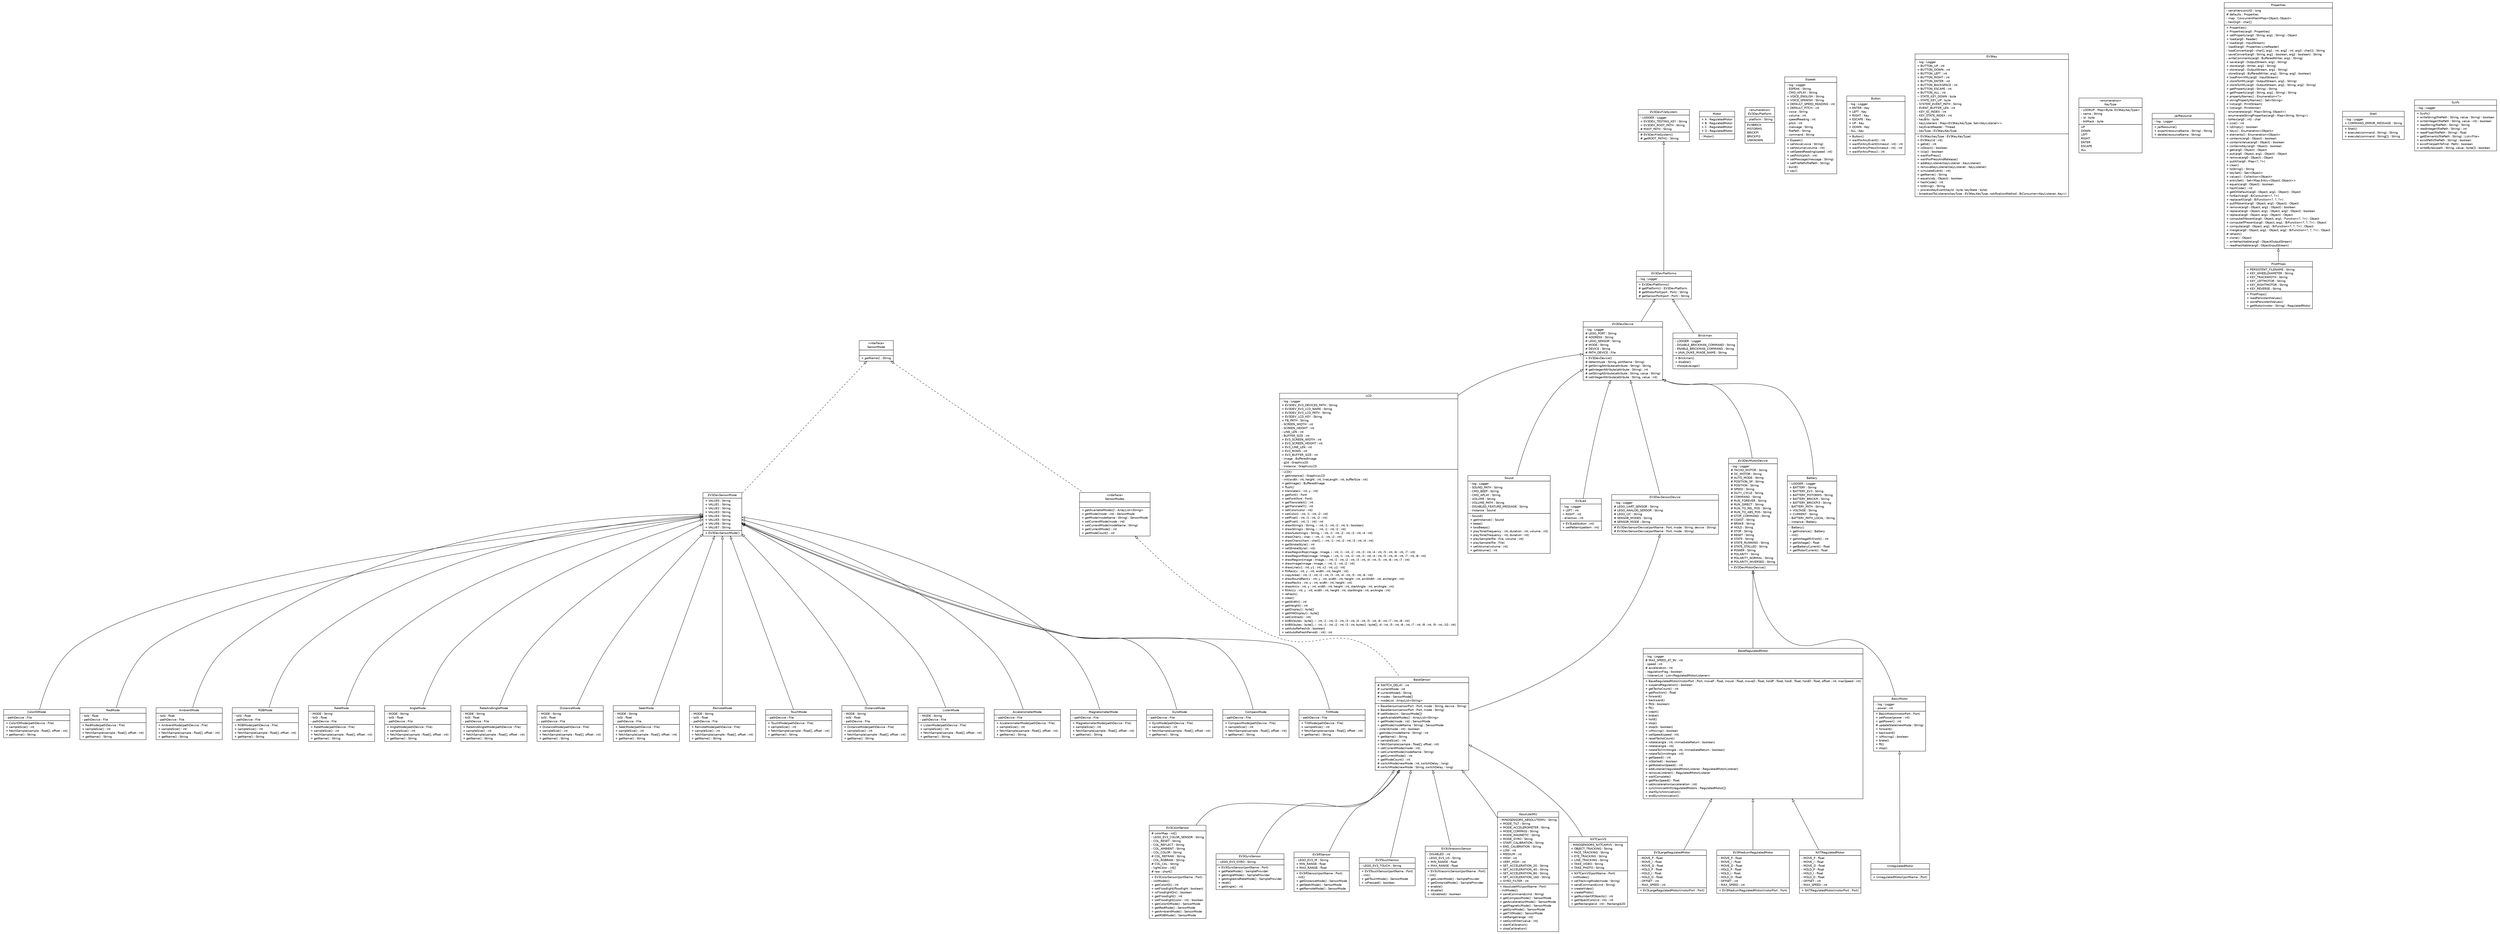 #!/usr/local/bin/dot
#
# Class diagram 
# Generated by UMLGraph version R5_6-24-gf6e263 (http://www.umlgraph.org/)
#

digraph G {
	edge [fontname="Helvetica",fontsize=10,labelfontname="Helvetica",labelfontsize=10];
	node [fontname="Helvetica",fontsize=10,shape=plaintext];
	nodesep=0.25;
	ranksep=0.5;
	// ev3dev.actuators.LCD
	c0 [label=<<table title="ev3dev.actuators.LCD" border="0" cellborder="1" cellspacing="0" cellpadding="2" port="p">
		<tr><td><table border="0" cellspacing="0" cellpadding="1">
<tr><td align="center" balign="center"> LCD </td></tr>
		</table></td></tr>
		<tr><td><table border="0" cellspacing="0" cellpadding="1">
<tr><td align="left" balign="left"> - log : Logger </td></tr>
<tr><td align="left" balign="left"> + EV3DEV_EV3_DEVICES_PATH : String </td></tr>
<tr><td align="left" balign="left"> + EV3DEV_EV3_LCD_NAME : String </td></tr>
<tr><td align="left" balign="left"> + EV3DEV_EV3_LCD_PATH : String </td></tr>
<tr><td align="left" balign="left"> + EV3DEV_LCD_KEY : String </td></tr>
<tr><td align="left" balign="left"> + FB_PATH : String </td></tr>
<tr><td align="left" balign="left"> - SCREEN_WIDTH : int </td></tr>
<tr><td align="left" balign="left"> - SCREEN_HEIGHT : int </td></tr>
<tr><td align="left" balign="left"> - LINE_LEN : int </td></tr>
<tr><td align="left" balign="left"> - BUFFER_SIZE : int </td></tr>
<tr><td align="left" balign="left"> + EV3_SCREEN_WIDTH : int </td></tr>
<tr><td align="left" balign="left"> + EV3_SCREEN_HEIGHT : int </td></tr>
<tr><td align="left" balign="left"> + EV3_LINE_LEN : int </td></tr>
<tr><td align="left" balign="left"> + EV3_ROWS : int </td></tr>
<tr><td align="left" balign="left"> + EV3_BUFFER_SIZE : int </td></tr>
<tr><td align="left" balign="left"> - image : BufferedImage </td></tr>
<tr><td align="left" balign="left"> - g2d : Graphics2D </td></tr>
<tr><td align="left" balign="left"> - Instance : GraphicsLCD </td></tr>
		</table></td></tr>
		<tr><td><table border="0" cellspacing="0" cellpadding="1">
<tr><td align="left" balign="left"> - LCD() </td></tr>
<tr><td align="left" balign="left"> + getInstance() : GraphicsLCD </td></tr>
<tr><td align="left" balign="left"> - init(width : int, height : int, lineLength : int, bufferSize : int) </td></tr>
<tr><td align="left" balign="left"> + getImage() : BufferedImage </td></tr>
<tr><td align="left" balign="left"> + flush() </td></tr>
<tr><td align="left" balign="left"> + translate(x : int, y : int) </td></tr>
<tr><td align="left" balign="left"> + getFont() : Font </td></tr>
<tr><td align="left" balign="left"> + setFont(font : Font) </td></tr>
<tr><td align="left" balign="left"> + getTranslateX() : int </td></tr>
<tr><td align="left" balign="left"> + getTranslateY() : int </td></tr>
<tr><td align="left" balign="left"> + setColor(color : int) </td></tr>
<tr><td align="left" balign="left"> + setColor(i : int, i1 : int, i2 : int) </td></tr>
<tr><td align="left" balign="left"> + setPixel(i : int, i1 : int, i2 : int) </td></tr>
<tr><td align="left" balign="left"> + getPixel(i : int, i1 : int) : int </td></tr>
<tr><td align="left" balign="left"> + drawString(s : String, i : int, i1 : int, i2 : int, b : boolean) </td></tr>
<tr><td align="left" balign="left"> + drawString(s : String, i : int, i1 : int, i2 : int) </td></tr>
<tr><td align="left" balign="left"> + drawSubstring(s : String, i : int, i1 : int, i2 : int, i3 : int, i4 : int) </td></tr>
<tr><td align="left" balign="left"> + drawChar(c : char, i : int, i1 : int, i2 : int) </td></tr>
<tr><td align="left" balign="left"> + drawChars(chars : char[], i : int, i1 : int, i2 : int, i3 : int, i4 : int) </td></tr>
<tr><td align="left" balign="left"> + getStrokeStyle() : int </td></tr>
<tr><td align="left" balign="left"> + setStrokeStyle(i : int) </td></tr>
<tr><td align="left" balign="left"> + drawRegionRop(image : Image, i : int, i1 : int, i2 : int, i3 : int, i4 : int, i5 : int, i6 : int, i7 : int) </td></tr>
<tr><td align="left" balign="left"> + drawRegionRop(image : Image, i : int, i1 : int, i2 : int, i3 : int, i4 : int, i5 : int, i6 : int, i7 : int, i8 : int) </td></tr>
<tr><td align="left" balign="left"> + drawRegion(image : Image, i : int, i1 : int, i2 : int, i3 : int, i4 : int, i5 : int, i6 : int, i7 : int) </td></tr>
<tr><td align="left" balign="left"> + drawImage(image : Image, i : int, i1 : int, i2 : int) </td></tr>
<tr><td align="left" balign="left"> + drawLine(x1 : int, y1 : int, x2 : int, y2 : int) </td></tr>
<tr><td align="left" balign="left"> + fillRect(x : int, y : int, width : int, height : int) </td></tr>
<tr><td align="left" balign="left"> + copyArea(i : int, i1 : int, i2 : int, i3 : int, i4 : int, i5 : int, i6 : int) </td></tr>
<tr><td align="left" balign="left"> + drawRoundRect(x : int, y : int, width : int, height : int, arcWidth : int, arcHeight : int) </td></tr>
<tr><td align="left" balign="left"> + drawRect(x : int, y : int, width : int, height : int) </td></tr>
<tr><td align="left" balign="left"> + drawArc(x : int, y : int, width : int, height : int, startAngle : int, arcAngle : int) </td></tr>
<tr><td align="left" balign="left"> + fillArc(x : int, y : int, width : int, height : int, startAngle : int, arcAngle : int) </td></tr>
<tr><td align="left" balign="left"> + refresh() </td></tr>
<tr><td align="left" balign="left"> + clear() </td></tr>
<tr><td align="left" balign="left"> + getWidth() : int </td></tr>
<tr><td align="left" balign="left"> + getHeight() : int </td></tr>
<tr><td align="left" balign="left"> + getDisplay() : byte[] </td></tr>
<tr><td align="left" balign="left"> + getHWDisplay() : byte[] </td></tr>
<tr><td align="left" balign="left"> + setContrast(i : int) </td></tr>
<tr><td align="left" balign="left"> + bitBlt(bytes : byte[], i : int, i1 : int, i2 : int, i3 : int, i4 : int, i5 : int, i6 : int, i7 : int, i8 : int) </td></tr>
<tr><td align="left" balign="left"> + bitBlt(bytes : byte[], i : int, i1 : int, i2 : int, i3 : int, bytes1 : byte[], i4 : int, i5 : int, i6 : int, i7 : int, i8 : int, i9 : int, i10 : int) </td></tr>
<tr><td align="left" balign="left"> + setAutoRefresh(b : boolean) </td></tr>
<tr><td align="left" balign="left"> + setAutoRefreshPeriod(i : int) : int </td></tr>
		</table></td></tr>
		</table>>, URL="null", fontname="Helvetica", fontcolor="black", fontsize=10.0];
	// ev3dev.actuators.Sound
	c1 [label=<<table title="ev3dev.actuators.Sound" border="0" cellborder="1" cellspacing="0" cellpadding="2" port="p">
		<tr><td><table border="0" cellspacing="0" cellpadding="1">
<tr><td align="center" balign="center"> Sound </td></tr>
		</table></td></tr>
		<tr><td><table border="0" cellspacing="0" cellpadding="1">
<tr><td align="left" balign="left"> - log : Logger </td></tr>
<tr><td align="left" balign="left"> - SOUND_PATH : String </td></tr>
<tr><td align="left" balign="left"> - CMD_BEEP : String </td></tr>
<tr><td align="left" balign="left"> - CMD_APLAY : String </td></tr>
<tr><td align="left" balign="left"> - VOLUME : String </td></tr>
<tr><td align="left" balign="left"> - VOLUME_PATH : String </td></tr>
<tr><td align="left" balign="left"> - DISABLED_FEATURE_MESSAGE : String </td></tr>
<tr><td align="left" balign="left"> - Instance : Sound </td></tr>
		</table></td></tr>
		<tr><td><table border="0" cellspacing="0" cellpadding="1">
<tr><td align="left" balign="left"> - Sound() </td></tr>
<tr><td align="left" balign="left"> + getInstance() : Sound </td></tr>
<tr><td align="left" balign="left"> + beep() </td></tr>
<tr><td align="left" balign="left"> + twoBeeps() </td></tr>
<tr><td align="left" balign="left"> + playTone(frequency : int, duration : int, volume : int) </td></tr>
<tr><td align="left" balign="left"> + playTone(frequency : int, duration : int) </td></tr>
<tr><td align="left" balign="left"> + playSample(file : File, volume : int) </td></tr>
<tr><td align="left" balign="left"> + playSample(file : File) </td></tr>
<tr><td align="left" balign="left"> + setVolume(volume : int) </td></tr>
<tr><td align="left" balign="left"> + getVolume() : int </td></tr>
		</table></td></tr>
		</table>>, URL="null", fontname="Helvetica", fontcolor="black", fontsize=10.0];
	// ev3dev.actuators.ev3.EV3Led
	c2 [label=<<table title="ev3dev.actuators.ev3.EV3Led" border="0" cellborder="1" cellspacing="0" cellpadding="2" port="p">
		<tr><td><table border="0" cellspacing="0" cellpadding="1">
<tr><td align="center" balign="center"> EV3Led </td></tr>
		</table></td></tr>
		<tr><td><table border="0" cellspacing="0" cellpadding="1">
<tr><td align="left" balign="left"> - log : Logger </td></tr>
<tr><td align="left" balign="left"> + LEFT : int </td></tr>
<tr><td align="left" balign="left"> + RIGHT : int </td></tr>
<tr><td align="left" balign="left"> - direction : int </td></tr>
		</table></td></tr>
		<tr><td><table border="0" cellspacing="0" cellpadding="1">
<tr><td align="left" balign="left"> + EV3Led(button : int) </td></tr>
<tr><td align="left" balign="left"> + setPattern(pattern : int) </td></tr>
		</table></td></tr>
		</table>>, URL="null", fontname="Helvetica", fontcolor="black", fontsize=10.0];
	// ev3dev.actuators.lego.motors.BaseRegulatedMotor
	c3 [label=<<table title="ev3dev.actuators.lego.motors.BaseRegulatedMotor" border="0" cellborder="1" cellspacing="0" cellpadding="2" port="p">
		<tr><td><table border="0" cellspacing="0" cellpadding="1">
<tr><td align="center" balign="center"><font face="Helvetica-Oblique"> BaseRegulatedMotor </font></td></tr>
		</table></td></tr>
		<tr><td><table border="0" cellspacing="0" cellpadding="1">
<tr><td align="left" balign="left"> - log : Logger </td></tr>
<tr><td align="left" balign="left"> # MAX_SPEED_AT_9V : int </td></tr>
<tr><td align="left" balign="left"> - speed : int </td></tr>
<tr><td align="left" balign="left"> # acceleration : int </td></tr>
<tr><td align="left" balign="left"> - regulationFlag : boolean </td></tr>
<tr><td align="left" balign="left"> - listenerList : List&lt;RegulatedMotorListener&gt; </td></tr>
		</table></td></tr>
		<tr><td><table border="0" cellspacing="0" cellpadding="1">
<tr><td align="left" balign="left"> + BaseRegulatedMotor(motorPort : Port, moveP : float, moveI : float, moveD : float, holdP : float, holdI : float, holdD : float, offset : int, maxSpeed : int) </td></tr>
<tr><td align="left" balign="left"> + suspendRegulation() : boolean </td></tr>
<tr><td align="left" balign="left"> + getTachoCount() : int </td></tr>
<tr><td align="left" balign="left"> + getPosition() : float </td></tr>
<tr><td align="left" balign="left"> + forward() </td></tr>
<tr><td align="left" balign="left"> + backward() </td></tr>
<tr><td align="left" balign="left"> + flt(b : boolean) </td></tr>
<tr><td align="left" balign="left"> + flt() </td></tr>
<tr><td align="left" balign="left"> + coast() </td></tr>
<tr><td align="left" balign="left"> + brake() </td></tr>
<tr><td align="left" balign="left"> + hold() </td></tr>
<tr><td align="left" balign="left"> + stop() </td></tr>
<tr><td align="left" balign="left"> + stop(b : boolean) </td></tr>
<tr><td align="left" balign="left"> + isMoving() : boolean </td></tr>
<tr><td align="left" balign="left"> + setSpeed(speed : int) </td></tr>
<tr><td align="left" balign="left"> + resetTachoCount() </td></tr>
<tr><td align="left" balign="left"> + rotate(angle : int, immediateReturn : boolean) </td></tr>
<tr><td align="left" balign="left"> + rotate(angle : int) </td></tr>
<tr><td align="left" balign="left"> + rotateTo(limitAngle : int, immediateReturn : boolean) </td></tr>
<tr><td align="left" balign="left"> + rotateTo(limitAngle : int) </td></tr>
<tr><td align="left" balign="left"> + getSpeed() : int </td></tr>
<tr><td align="left" balign="left"> + isStalled() : boolean </td></tr>
<tr><td align="left" balign="left"> + getRotationSpeed() : int </td></tr>
<tr><td align="left" balign="left"> + addListener(regulatedMotorListener : RegulatedMotorListener) </td></tr>
<tr><td align="left" balign="left"> + removeListener() : RegulatedMotorListener </td></tr>
<tr><td align="left" balign="left"> + waitComplete() </td></tr>
<tr><td align="left" balign="left"> + getMaxSpeed() : float </td></tr>
<tr><td align="left" balign="left"> + setAcceleration(acceleration : int) </td></tr>
<tr><td align="left" balign="left"> + synchronizeWith(regulatedMotors : RegulatedMotor[]) </td></tr>
<tr><td align="left" balign="left"> + startSynchronization() </td></tr>
<tr><td align="left" balign="left"> + endSynchronization() </td></tr>
		</table></td></tr>
		</table>>, URL="null", fontname="Helvetica", fontcolor="black", fontsize=10.0];
	// ev3dev.actuators.lego.motors.BasicMotor
	c4 [label=<<table title="ev3dev.actuators.lego.motors.BasicMotor" border="0" cellborder="1" cellspacing="0" cellpadding="2" port="p">
		<tr><td><table border="0" cellspacing="0" cellpadding="1">
<tr><td align="center" balign="center"><font face="Helvetica-Oblique"> BasicMotor </font></td></tr>
		</table></td></tr>
		<tr><td><table border="0" cellspacing="0" cellpadding="1">
<tr><td align="left" balign="left"> - log : Logger </td></tr>
<tr><td align="left" balign="left"> - power : int </td></tr>
		</table></td></tr>
		<tr><td><table border="0" cellspacing="0" cellpadding="1">
<tr><td align="left" balign="left"> + BasicMotor(motorPort : Port) </td></tr>
<tr><td align="left" balign="left"> + setPower(power : int) </td></tr>
<tr><td align="left" balign="left"> + getPower() : int </td></tr>
<tr><td align="left" balign="left"> # updateState(newMode : String) </td></tr>
<tr><td align="left" balign="left"> + forward() </td></tr>
<tr><td align="left" balign="left"> + backward() </td></tr>
<tr><td align="left" balign="left"> + isMoving() : boolean </td></tr>
<tr><td align="left" balign="left"> + brake() </td></tr>
<tr><td align="left" balign="left"> + flt() </td></tr>
<tr><td align="left" balign="left"> + stop() </td></tr>
		</table></td></tr>
		</table>>, URL="null", fontname="Helvetica", fontcolor="black", fontsize=10.0];
	// ev3dev.actuators.lego.motors.EV3LargeRegulatedMotor
	c5 [label=<<table title="ev3dev.actuators.lego.motors.EV3LargeRegulatedMotor" border="0" cellborder="1" cellspacing="0" cellpadding="2" port="p">
		<tr><td><table border="0" cellspacing="0" cellpadding="1">
<tr><td align="center" balign="center"> EV3LargeRegulatedMotor </td></tr>
		</table></td></tr>
		<tr><td><table border="0" cellspacing="0" cellpadding="1">
<tr><td align="left" balign="left"> - MOVE_P : float </td></tr>
<tr><td align="left" balign="left"> - MOVE_I : float </td></tr>
<tr><td align="left" balign="left"> - MOVE_D : float </td></tr>
<tr><td align="left" balign="left"> - HOLD_P : float </td></tr>
<tr><td align="left" balign="left"> - HOLD_I : float </td></tr>
<tr><td align="left" balign="left"> - HOLD_D : float </td></tr>
<tr><td align="left" balign="left"> - OFFSET : int </td></tr>
<tr><td align="left" balign="left"> - MAX_SPEED : int </td></tr>
		</table></td></tr>
		<tr><td><table border="0" cellspacing="0" cellpadding="1">
<tr><td align="left" balign="left"> + EV3LargeRegulatedMotor(motorPort : Port) </td></tr>
		</table></td></tr>
		</table>>, URL="null", fontname="Helvetica", fontcolor="black", fontsize=10.0];
	// ev3dev.actuators.lego.motors.EV3MediumRegulatedMotor
	c6 [label=<<table title="ev3dev.actuators.lego.motors.EV3MediumRegulatedMotor" border="0" cellborder="1" cellspacing="0" cellpadding="2" port="p">
		<tr><td><table border="0" cellspacing="0" cellpadding="1">
<tr><td align="center" balign="center"> EV3MediumRegulatedMotor </td></tr>
		</table></td></tr>
		<tr><td><table border="0" cellspacing="0" cellpadding="1">
<tr><td align="left" balign="left"> - MOVE_P : float </td></tr>
<tr><td align="left" balign="left"> - MOVE_I : float </td></tr>
<tr><td align="left" balign="left"> - MOVE_D : float </td></tr>
<tr><td align="left" balign="left"> - HOLD_P : float </td></tr>
<tr><td align="left" balign="left"> - HOLD_I : float </td></tr>
<tr><td align="left" balign="left"> - HOLD_D : float </td></tr>
<tr><td align="left" balign="left"> - OFFSET : int </td></tr>
<tr><td align="left" balign="left"> - MAX_SPEED : int </td></tr>
		</table></td></tr>
		<tr><td><table border="0" cellspacing="0" cellpadding="1">
<tr><td align="left" balign="left"> + EV3MediumRegulatedMotor(motorPort : Port) </td></tr>
		</table></td></tr>
		</table>>, URL="null", fontname="Helvetica", fontcolor="black", fontsize=10.0];
	// ev3dev.actuators.lego.motors.Motor
	c7 [label=<<table title="ev3dev.actuators.lego.motors.Motor" border="0" cellborder="1" cellspacing="0" cellpadding="2" port="p">
		<tr><td><table border="0" cellspacing="0" cellpadding="1">
<tr><td align="center" balign="center"> Motor </td></tr>
		</table></td></tr>
		<tr><td><table border="0" cellspacing="0" cellpadding="1">
<tr><td align="left" balign="left"> + A : RegulatedMotor </td></tr>
<tr><td align="left" balign="left"> + B : RegulatedMotor </td></tr>
<tr><td align="left" balign="left"> + C : RegulatedMotor </td></tr>
<tr><td align="left" balign="left"> + D : RegulatedMotor </td></tr>
		</table></td></tr>
		<tr><td><table border="0" cellspacing="0" cellpadding="1">
<tr><td align="left" balign="left"> - Motor() </td></tr>
		</table></td></tr>
		</table>>, URL="null", fontname="Helvetica", fontcolor="black", fontsize=10.0];
	// ev3dev.actuators.lego.motors.NXTRegulatedMotor
	c8 [label=<<table title="ev3dev.actuators.lego.motors.NXTRegulatedMotor" border="0" cellborder="1" cellspacing="0" cellpadding="2" port="p">
		<tr><td><table border="0" cellspacing="0" cellpadding="1">
<tr><td align="center" balign="center"> NXTRegulatedMotor </td></tr>
		</table></td></tr>
		<tr><td><table border="0" cellspacing="0" cellpadding="1">
<tr><td align="left" balign="left"> - MOVE_P : float </td></tr>
<tr><td align="left" balign="left"> - MOVE_I : float </td></tr>
<tr><td align="left" balign="left"> - MOVE_D : float </td></tr>
<tr><td align="left" balign="left"> - HOLD_P : float </td></tr>
<tr><td align="left" balign="left"> - HOLD_I : float </td></tr>
<tr><td align="left" balign="left"> - HOLD_D : float </td></tr>
<tr><td align="left" balign="left"> - OFFSET : int </td></tr>
<tr><td align="left" balign="left"> - MAX_SPEED : int </td></tr>
		</table></td></tr>
		<tr><td><table border="0" cellspacing="0" cellpadding="1">
<tr><td align="left" balign="left"> + NXTRegulatedMotor(motorPort : Port) </td></tr>
		</table></td></tr>
		</table>>, URL="null", fontname="Helvetica", fontcolor="black", fontsize=10.0];
	// ev3dev.actuators.lego.motors.UnregulatedMotor
	c9 [label=<<table title="ev3dev.actuators.lego.motors.UnregulatedMotor" border="0" cellborder="1" cellspacing="0" cellpadding="2" port="p">
		<tr><td><table border="0" cellspacing="0" cellpadding="1">
<tr><td align="center" balign="center"> UnregulatedMotor </td></tr>
		</table></td></tr>
		<tr><td><table border="0" cellspacing="0" cellpadding="1">
<tr><td align="left" balign="left">  </td></tr>
		</table></td></tr>
		<tr><td><table border="0" cellspacing="0" cellpadding="1">
<tr><td align="left" balign="left"> + UnregulatedMotor(portName : Port) </td></tr>
		</table></td></tr>
		</table>>, URL="null", fontname="Helvetica", fontcolor="black", fontsize=10.0];
	// ev3dev.hardware.EV3DevDevice
	c10 [label=<<table title="ev3dev.hardware.EV3DevDevice" border="0" cellborder="1" cellspacing="0" cellpadding="2" port="p">
		<tr><td><table border="0" cellspacing="0" cellpadding="1">
<tr><td align="center" balign="center"><font face="Helvetica-Oblique"> EV3DevDevice </font></td></tr>
		</table></td></tr>
		<tr><td><table border="0" cellspacing="0" cellpadding="1">
<tr><td align="left" balign="left"> - log : Logger </td></tr>
<tr><td align="left" balign="left"> # LEGO_PORT : String </td></tr>
<tr><td align="left" balign="left"> # ADDRESS : String </td></tr>
<tr><td align="left" balign="left"> # LEGO_SENSOR : String </td></tr>
<tr><td align="left" balign="left"> # MODE : String </td></tr>
<tr><td align="left" balign="left"> # DEVICE : String </td></tr>
<tr><td align="left" balign="left"> # PATH_DEVICE : File </td></tr>
		</table></td></tr>
		<tr><td><table border="0" cellspacing="0" cellpadding="1">
<tr><td align="left" balign="left"> + EV3DevDevice() </td></tr>
<tr><td align="left" balign="left"> # detect(type : String, portName : String) </td></tr>
<tr><td align="left" balign="left"> # getStringAttribute(attribute : String) : String </td></tr>
<tr><td align="left" balign="left"> # getIntegerAttribute(attribute : String) : int </td></tr>
<tr><td align="left" balign="left"> # setStringAttribute(attribute : String, value : String) </td></tr>
<tr><td align="left" balign="left"> # setIntegerAttribute(attribute : String, value : int) </td></tr>
		</table></td></tr>
		</table>>, URL="null", fontname="Helvetica", fontcolor="black", fontsize=10.0];
	// ev3dev.hardware.EV3DevFileSystem
	c11 [label=<<table title="ev3dev.hardware.EV3DevFileSystem" border="0" cellborder="1" cellspacing="0" cellpadding="2" port="p">
		<tr><td><table border="0" cellspacing="0" cellpadding="1">
<tr><td align="center" balign="center"><font face="Helvetica-Oblique"> EV3DevFileSystem </font></td></tr>
		</table></td></tr>
		<tr><td><table border="0" cellspacing="0" cellpadding="1">
<tr><td align="left" balign="left"> - LOGGER : Logger </td></tr>
<tr><td align="left" balign="left"> + EV3DEV_TESTING_KEY : String </td></tr>
<tr><td align="left" balign="left"> + EV3DEV_ROOT_PATH : String </td></tr>
<tr><td align="left" balign="left"> # ROOT_PATH : String </td></tr>
		</table></td></tr>
		<tr><td><table border="0" cellspacing="0" cellpadding="1">
<tr><td align="left" balign="left"> # EV3DevFileSystem() </td></tr>
<tr><td align="left" balign="left"> # getROOT_PATH() : String </td></tr>
		</table></td></tr>
		</table>>, URL="null", fontname="Helvetica", fontcolor="black", fontsize=10.0];
	// ev3dev.hardware.EV3DevMotorDevice
	c12 [label=<<table title="ev3dev.hardware.EV3DevMotorDevice" border="0" cellborder="1" cellspacing="0" cellpadding="2" port="p">
		<tr><td><table border="0" cellspacing="0" cellpadding="1">
<tr><td align="center" balign="center"><font face="Helvetica-Oblique"> EV3DevMotorDevice </font></td></tr>
		</table></td></tr>
		<tr><td><table border="0" cellspacing="0" cellpadding="1">
<tr><td align="left" balign="left"> - log : Logger </td></tr>
<tr><td align="left" balign="left"> # TACHO_MOTOR : String </td></tr>
<tr><td align="left" balign="left"> # DC_MOTOR : String </td></tr>
<tr><td align="left" balign="left"> # AUTO_MODE : String </td></tr>
<tr><td align="left" balign="left"> # POSITION_SP : String </td></tr>
<tr><td align="left" balign="left"> # POSITION : String </td></tr>
<tr><td align="left" balign="left"> # SPEED : String </td></tr>
<tr><td align="left" balign="left"> # DUTY_CYCLE : String </td></tr>
<tr><td align="left" balign="left"> # COMMAND : String </td></tr>
<tr><td align="left" balign="left"> # RUN_FOREVER : String </td></tr>
<tr><td align="left" balign="left"> # RUN_DIRECT : String </td></tr>
<tr><td align="left" balign="left"> # RUN_TO_REL_POS : String </td></tr>
<tr><td align="left" balign="left"> # RUN_TO_ABS_POS : String </td></tr>
<tr><td align="left" balign="left"> # STOP_COMMAND : String </td></tr>
<tr><td align="left" balign="left"> # COAST : String </td></tr>
<tr><td align="left" balign="left"> # BRAKE : String </td></tr>
<tr><td align="left" balign="left"> # HOLD : String </td></tr>
<tr><td align="left" balign="left"> # STOP : String </td></tr>
<tr><td align="left" balign="left"> # RESET : String </td></tr>
<tr><td align="left" balign="left"> # STATE : String </td></tr>
<tr><td align="left" balign="left"> # STATE_RUNNING : String </td></tr>
<tr><td align="left" balign="left"> # STATE_STALLED : String </td></tr>
<tr><td align="left" balign="left"> # POWER : String </td></tr>
<tr><td align="left" balign="left"> # POLARITY : String </td></tr>
<tr><td align="left" balign="left"> # POLARITY_NORMAL : String </td></tr>
<tr><td align="left" balign="left"> # POLARITY_INVERSED : String </td></tr>
		</table></td></tr>
		<tr><td><table border="0" cellspacing="0" cellpadding="1">
<tr><td align="left" balign="left"> + EV3DevMotorDevice() </td></tr>
		</table></td></tr>
		</table>>, URL="null", fontname="Helvetica", fontcolor="black", fontsize=10.0];
	// ev3dev.hardware.EV3DevPlatform
	c13 [label=<<table title="ev3dev.hardware.EV3DevPlatform" border="0" cellborder="1" cellspacing="0" cellpadding="2" port="p">
		<tr><td><table border="0" cellspacing="0" cellpadding="1">
<tr><td align="center" balign="center"> &#171;enumeration&#187; </td></tr>
<tr><td align="center" balign="center"> EV3DevPlatform </td></tr>
		</table></td></tr>
		<tr><td><table border="0" cellspacing="0" cellpadding="1">
<tr><td align="left" balign="left"> - platform : String </td></tr>
		</table></td></tr>
		<tr><td><table border="0" cellspacing="0" cellpadding="1">
<tr><td align="left" balign="left"> EV3BRICK </td></tr>
<tr><td align="left" balign="left"> PISTORMS </td></tr>
<tr><td align="left" balign="left"> BRICKPI </td></tr>
<tr><td align="left" balign="left"> BRICKPI3 </td></tr>
<tr><td align="left" balign="left"> UNKNOWN </td></tr>
		</table></td></tr>
		</table>>, URL="null", fontname="Helvetica", fontcolor="black", fontsize=10.0];
	// ev3dev.hardware.EV3DevPlatforms
	c14 [label=<<table title="ev3dev.hardware.EV3DevPlatforms" border="0" cellborder="1" cellspacing="0" cellpadding="2" port="p">
		<tr><td><table border="0" cellspacing="0" cellpadding="1">
<tr><td align="center" balign="center"><font face="Helvetica-Oblique"> EV3DevPlatforms </font></td></tr>
		</table></td></tr>
		<tr><td><table border="0" cellspacing="0" cellpadding="1">
<tr><td align="left" balign="left"> - log : Logger </td></tr>
		</table></td></tr>
		<tr><td><table border="0" cellspacing="0" cellpadding="1">
<tr><td align="left" balign="left"> + EV3DevPlatforms() </td></tr>
<tr><td align="left" balign="left"> # getPlatform() : EV3DevPlatform </td></tr>
<tr><td align="left" balign="left"> # getMotorPort(port : Port) : String </td></tr>
<tr><td align="left" balign="left"> # getSensorPort(port : Port) : String </td></tr>
		</table></td></tr>
		</table>>, URL="null", fontname="Helvetica", fontcolor="black", fontsize=10.0];
	// ev3dev.hardware.EV3DevSensorDevice
	c15 [label=<<table title="ev3dev.hardware.EV3DevSensorDevice" border="0" cellborder="1" cellspacing="0" cellpadding="2" port="p">
		<tr><td><table border="0" cellspacing="0" cellpadding="1">
<tr><td align="center" balign="center"><font face="Helvetica-Oblique"> EV3DevSensorDevice </font></td></tr>
		</table></td></tr>
		<tr><td><table border="0" cellspacing="0" cellpadding="1">
<tr><td align="left" balign="left"> - log : Logger </td></tr>
<tr><td align="left" balign="left"> # LEGO_UART_SENSOR : String </td></tr>
<tr><td align="left" balign="left"> # LEGO_ANALOG_SENSOR : String </td></tr>
<tr><td align="left" balign="left"> # LEGO_I2C : String </td></tr>
<tr><td align="left" balign="left"> # SENSOR_MODES : String </td></tr>
<tr><td align="left" balign="left"> # SENSOR_MODE : String </td></tr>
		</table></td></tr>
		<tr><td><table border="0" cellspacing="0" cellpadding="1">
<tr><td align="left" balign="left"> # EV3DevSensorDevice(portName : Port, mode : String, device : String) </td></tr>
<tr><td align="left" balign="left"> # EV3DevSensorDevice(portName : Port, mode : String) </td></tr>
		</table></td></tr>
		</table>>, URL="null", fontname="Helvetica", fontcolor="black", fontsize=10.0];
	// ev3dev.robotics.tts.Espeak
	c16 [label=<<table title="ev3dev.robotics.tts.Espeak" border="0" cellborder="1" cellspacing="0" cellpadding="2" port="p">
		<tr><td><table border="0" cellspacing="0" cellpadding="1">
<tr><td align="center" balign="center"> Espeak </td></tr>
		</table></td></tr>
		<tr><td><table border="0" cellspacing="0" cellpadding="1">
<tr><td align="left" balign="left"> - log : Logger </td></tr>
<tr><td align="left" balign="left"> - ESPEAK : String </td></tr>
<tr><td align="left" balign="left"> - CMD_APLAY : String </td></tr>
<tr><td align="left" balign="left"> + VOICE_ENGLISH : String </td></tr>
<tr><td align="left" balign="left"> + VOICE_SPANISH : String </td></tr>
<tr><td align="left" balign="left"> + DEFAULT_SPEED_READING : int </td></tr>
<tr><td align="left" balign="left"> + DEFAULT_PITCH : int </td></tr>
<tr><td align="left" balign="left"> - voice : String </td></tr>
<tr><td align="left" balign="left"> - volume : int </td></tr>
<tr><td align="left" balign="left"> - speedReading : int </td></tr>
<tr><td align="left" balign="left"> - pitch : int </td></tr>
<tr><td align="left" balign="left"> - message : String </td></tr>
<tr><td align="left" balign="left"> - filePath : String </td></tr>
<tr><td align="left" balign="left"> - command : String </td></tr>
		</table></td></tr>
		<tr><td><table border="0" cellspacing="0" cellpadding="1">
<tr><td align="left" balign="left"> + Espeak() </td></tr>
<tr><td align="left" balign="left"> + setVoice(voice : String) </td></tr>
<tr><td align="left" balign="left"> + setVolume(volume : int) </td></tr>
<tr><td align="left" balign="left"> + setSpeedReading(speed : int) </td></tr>
<tr><td align="left" balign="left"> + setPitch(pitch : int) </td></tr>
<tr><td align="left" balign="left"> + setMessage(message : String) </td></tr>
<tr><td align="left" balign="left"> + setFilePath(filePath : String) </td></tr>
<tr><td align="left" balign="left"> - build() </td></tr>
<tr><td align="left" balign="left"> + say() </td></tr>
		</table></td></tr>
		</table>>, URL="null", fontname="Helvetica", fontcolor="black", fontsize=10.0];
	// ev3dev.sensors.BaseSensor
	c17 [label=<<table title="ev3dev.sensors.BaseSensor" border="0" cellborder="1" cellspacing="0" cellpadding="2" port="p">
		<tr><td><table border="0" cellspacing="0" cellpadding="1">
<tr><td align="center" balign="center"> BaseSensor </td></tr>
		</table></td></tr>
		<tr><td><table border="0" cellspacing="0" cellpadding="1">
<tr><td align="left" balign="left"> # SWITCH_DELAY : int </td></tr>
<tr><td align="left" balign="left"> # currentMode : int </td></tr>
<tr><td align="left" balign="left"> # currentModeS : String </td></tr>
<tr><td align="left" balign="left"> # modes : SensorMode[] </td></tr>
<tr><td align="left" balign="left"> ~ modeList : ArrayList&lt;String&gt; </td></tr>
		</table></td></tr>
		<tr><td><table border="0" cellspacing="0" cellpadding="1">
<tr><td align="left" balign="left"> + BaseSensor(sensorPort : Port, mode : String, device : String) </td></tr>
<tr><td align="left" balign="left"> + BaseSensor(sensorPort : Port, mode : String) </td></tr>
<tr><td align="left" balign="left"> # setModes(m : SensorMode[]) </td></tr>
<tr><td align="left" balign="left"> + getAvailableModes() : ArrayList&lt;String&gt; </td></tr>
<tr><td align="left" balign="left"> + getMode(mode : int) : SensorMode </td></tr>
<tr><td align="left" balign="left"> + getMode(modeName : String) : SensorMode </td></tr>
<tr><td align="left" balign="left"> - isValid(mode : int) : boolean </td></tr>
<tr><td align="left" balign="left"> - getIndex(modeName : String) : int </td></tr>
<tr><td align="left" balign="left"> + getName() : String </td></tr>
<tr><td align="left" balign="left"> + sampleSize() : int </td></tr>
<tr><td align="left" balign="left"> + fetchSample(sample : float[], offset : int) </td></tr>
<tr><td align="left" balign="left"> + setCurrentMode(mode : int) </td></tr>
<tr><td align="left" balign="left"> + setCurrentMode(modeName : String) </td></tr>
<tr><td align="left" balign="left"> + getCurrentMode() : int </td></tr>
<tr><td align="left" balign="left"> + getModeCount() : int </td></tr>
<tr><td align="left" balign="left"> # switchMode(newMode : int, switchDelay : long) </td></tr>
<tr><td align="left" balign="left"> # switchMode(newMode : String, switchDelay : long) </td></tr>
		</table></td></tr>
		</table>>, URL="null", fontname="Helvetica", fontcolor="black", fontsize=10.0];
	// ev3dev.sensors.Battery
	c18 [label=<<table title="ev3dev.sensors.Battery" border="0" cellborder="1" cellspacing="0" cellpadding="2" port="p">
		<tr><td><table border="0" cellspacing="0" cellpadding="1">
<tr><td align="center" balign="center"> Battery </td></tr>
		</table></td></tr>
		<tr><td><table border="0" cellspacing="0" cellpadding="1">
<tr><td align="left" balign="left"> - LOGGER : Logger </td></tr>
<tr><td align="left" balign="left"> + BATTERY : String </td></tr>
<tr><td align="left" balign="left"> + BATTERY_EV3 : String </td></tr>
<tr><td align="left" balign="left"> + BATTERY_PISTORMS : String </td></tr>
<tr><td align="left" balign="left"> + BATTERY_BRICKPI : String </td></tr>
<tr><td align="left" balign="left"> + BATTERY_BRICKPI3 : String </td></tr>
<tr><td align="left" balign="left"> - BATTERY_PATH : String </td></tr>
<tr><td align="left" balign="left"> + VOLTAGE : String </td></tr>
<tr><td align="left" balign="left"> + CURRENT : String </td></tr>
<tr><td align="left" balign="left"> - BATTERY_PATH_LOCAL : String </td></tr>
<tr><td align="left" balign="left"> - instance : Battery </td></tr>
		</table></td></tr>
		<tr><td><table border="0" cellspacing="0" cellpadding="1">
<tr><td align="left" balign="left"> - Battery() </td></tr>
<tr><td align="left" balign="left"> + getInstance() : Battery </td></tr>
<tr><td align="left" balign="left"> - init() </td></tr>
<tr><td align="left" balign="left"> + getVoltageMilliVolt() : int </td></tr>
<tr><td align="left" balign="left"> + getVoltage() : float </td></tr>
<tr><td align="left" balign="left"> + getBatteryCurrent() : float </td></tr>
<tr><td align="left" balign="left"> + getMotorCurrent() : float </td></tr>
		</table></td></tr>
		</table>>, URL="null", fontname="Helvetica", fontcolor="black", fontsize=10.0];
	// ev3dev.sensors.Button
	c19 [label=<<table title="ev3dev.sensors.Button" border="0" cellborder="1" cellspacing="0" cellpadding="2" port="p">
		<tr><td><table border="0" cellspacing="0" cellpadding="1">
<tr><td align="center" balign="center"> Button </td></tr>
		</table></td></tr>
		<tr><td><table border="0" cellspacing="0" cellpadding="1">
<tr><td align="left" balign="left"> - log : Logger </td></tr>
<tr><td align="left" balign="left"> + ENTER : Key </td></tr>
<tr><td align="left" balign="left"> + LEFT : Key </td></tr>
<tr><td align="left" balign="left"> + RIGHT : Key </td></tr>
<tr><td align="left" balign="left"> + ESCAPE : Key </td></tr>
<tr><td align="left" balign="left"> + UP : Key </td></tr>
<tr><td align="left" balign="left"> + DOWN : Key </td></tr>
<tr><td align="left" balign="left"> - ALL : Key </td></tr>
		</table></td></tr>
		<tr><td><table border="0" cellspacing="0" cellpadding="1">
<tr><td align="left" balign="left"> + Button() </td></tr>
<tr><td align="left" balign="left"> + waitForAnyEvent() : int </td></tr>
<tr><td align="left" balign="left"> + waitForAnyEvent(timeout : int) : int </td></tr>
<tr><td align="left" balign="left"> + waitForAnyPress(timeout : int) : int </td></tr>
<tr><td align="left" balign="left"> + waitForAnyPress() : int </td></tr>
		</table></td></tr>
		</table>>, URL="null", fontname="Helvetica", fontcolor="black", fontsize=10.0];
	// ev3dev.sensors.EV3DevSensorMode
	c20 [label=<<table title="ev3dev.sensors.EV3DevSensorMode" border="0" cellborder="1" cellspacing="0" cellpadding="2" port="p">
		<tr><td><table border="0" cellspacing="0" cellpadding="1">
<tr><td align="center" balign="center"><font face="Helvetica-Oblique"> EV3DevSensorMode </font></td></tr>
		</table></td></tr>
		<tr><td><table border="0" cellspacing="0" cellpadding="1">
<tr><td align="left" balign="left"> + VALUE0 : String </td></tr>
<tr><td align="left" balign="left"> + VALUE1 : String </td></tr>
<tr><td align="left" balign="left"> + VALUE2 : String </td></tr>
<tr><td align="left" balign="left"> + VALUE3 : String </td></tr>
<tr><td align="left" balign="left"> + VALUE4 : String </td></tr>
<tr><td align="left" balign="left"> + VALUE5 : String </td></tr>
<tr><td align="left" balign="left"> + VALUE6 : String </td></tr>
<tr><td align="left" balign="left"> + VALUE7 : String </td></tr>
		</table></td></tr>
		<tr><td><table border="0" cellspacing="0" cellpadding="1">
<tr><td align="left" balign="left"> + EV3DevSensorMode() </td></tr>
		</table></td></tr>
		</table>>, URL="null", fontname="Helvetica", fontcolor="black", fontsize=10.0];
	// ev3dev.sensors.EV3Key
	c21 [label=<<table title="ev3dev.sensors.EV3Key" border="0" cellborder="1" cellspacing="0" cellpadding="2" port="p">
		<tr><td><table border="0" cellspacing="0" cellpadding="1">
<tr><td align="center" balign="center"> EV3Key </td></tr>
		</table></td></tr>
		<tr><td><table border="0" cellspacing="0" cellpadding="1">
<tr><td align="left" balign="left"> - log : Logger </td></tr>
<tr><td align="left" balign="left"> + BUTTON_UP : int </td></tr>
<tr><td align="left" balign="left"> + BUTTON_DOWN : int </td></tr>
<tr><td align="left" balign="left"> + BUTTON_LEFT : int </td></tr>
<tr><td align="left" balign="left"> + BUTTON_RIGHT : int </td></tr>
<tr><td align="left" balign="left"> + BUTTON_ENTER : int </td></tr>
<tr><td align="left" balign="left"> + BUTTON_BACKSPACE : int </td></tr>
<tr><td align="left" balign="left"> + BUTTON_ESCAPE : int </td></tr>
<tr><td align="left" balign="left"> + BUTTON_ALL : int </td></tr>
<tr><td align="left" balign="left"> ~ STATE_KEY_DOWN : byte </td></tr>
<tr><td align="left" balign="left"> ~ STATE_KEY_UP : byte </td></tr>
<tr><td align="left" balign="left"> - SYSTEM_EVENT_PATH : String </td></tr>
<tr><td align="left" balign="left"> - EVENT_BUFFER_LEN : int </td></tr>
<tr><td align="left" balign="left"> - KEY_ID_INDEX : int </td></tr>
<tr><td align="left" balign="left"> - KEY_STATE_INDEX : int </td></tr>
<tr><td align="left" balign="left"> - keyBits : byte </td></tr>
<tr><td align="left" balign="left"> - keyListeners : Map&lt;EV3Key.KeyType, Set&lt;KeyListener&gt;&gt; </td></tr>
<tr><td align="left" balign="left"> - keyEventReader : Thread </td></tr>
<tr><td align="left" balign="left"> - keyType : EV3Key.KeyType </td></tr>
		</table></td></tr>
		<tr><td><table border="0" cellspacing="0" cellpadding="1">
<tr><td align="left" balign="left"> + EV3Key(keyType : EV3Key.KeyType) </td></tr>
<tr><td align="left" balign="left"> + EV3Key(id : int) </td></tr>
<tr><td align="left" balign="left"> + getId() : int </td></tr>
<tr><td align="left" balign="left"> + isDown() : boolean </td></tr>
<tr><td align="left" balign="left"> + isUp() : boolean </td></tr>
<tr><td align="left" balign="left"> + waitForPress() </td></tr>
<tr><td align="left" balign="left"> + waitForPressAndRelease() </td></tr>
<tr><td align="left" balign="left"> + addKeyListener(keyListener : KeyListener) </td></tr>
<tr><td align="left" balign="left"> + removeKeyListener(keyListener : KeyListener) </td></tr>
<tr><td align="left" balign="left"> + simulateEvent(i : int) </td></tr>
<tr><td align="left" balign="left"> + getName() : String </td></tr>
<tr><td align="left" balign="left"> + equals(obj : Object) : boolean </td></tr>
<tr><td align="left" balign="left"> + hashCode() : int </td></tr>
<tr><td align="left" balign="left"> + toString() : String </td></tr>
<tr><td align="left" balign="left"> ~ processKeyEvent(keyId : byte, keyState : byte) </td></tr>
<tr><td align="left" balign="left"> - broadcastToListeners(keyType : EV3Key.KeyType, notificationMethod : BiConsumer&lt;KeyListener, Key&gt;) </td></tr>
		</table></td></tr>
		</table>>, URL="null", fontname="Helvetica", fontcolor="black", fontsize=10.0];
	// ev3dev.sensors.EV3Key.KeyType
	c22 [label=<<table title="ev3dev.sensors.EV3Key.KeyType" border="0" cellborder="1" cellspacing="0" cellpadding="2" port="p">
		<tr><td><table border="0" cellspacing="0" cellpadding="1">
<tr><td align="center" balign="center"> &#171;enumeration&#187; </td></tr>
<tr><td align="center" balign="center"> KeyType </td></tr>
		</table></td></tr>
		<tr><td><table border="0" cellspacing="0" cellpadding="1">
<tr><td align="left" balign="left"> - LOOKUP : Map&lt;Byte, EV3Key.KeyType&gt; </td></tr>
<tr><td align="left" balign="left"> - name : String </td></tr>
<tr><td align="left" balign="left"> - id : byte </td></tr>
<tr><td align="left" balign="left"> - bitMask : byte </td></tr>
		</table></td></tr>
		<tr><td><table border="0" cellspacing="0" cellpadding="1">
<tr><td align="left" balign="left"> UP </td></tr>
<tr><td align="left" balign="left"> DOWN </td></tr>
<tr><td align="left" balign="left"> LEFT </td></tr>
<tr><td align="left" balign="left"> RIGHT </td></tr>
<tr><td align="left" balign="left"> ENTER </td></tr>
<tr><td align="left" balign="left"> ESCAPE </td></tr>
<tr><td align="left" balign="left"> ALL </td></tr>
		</table></td></tr>
		</table>>, URL="null", fontname="Helvetica", fontcolor="black", fontsize=10.0];
	// ev3dev.sensors.SensorMode
	c23 [label=<<table title="ev3dev.sensors.SensorMode" border="0" cellborder="1" cellspacing="0" cellpadding="2" port="p">
		<tr><td><table border="0" cellspacing="0" cellpadding="1">
<tr><td align="center" balign="center"> &#171;interface&#187; </td></tr>
<tr><td align="center" balign="center"> SensorMode </td></tr>
		</table></td></tr>
		<tr><td><table border="0" cellspacing="0" cellpadding="1">
<tr><td align="left" balign="left">  </td></tr>
		</table></td></tr>
		<tr><td><table border="0" cellspacing="0" cellpadding="1">
<tr><td align="left" balign="left"><font face="Helvetica-Oblique" point-size="10.0"> + getName() : String </font></td></tr>
		</table></td></tr>
		</table>>, URL="null", fontname="Helvetica", fontcolor="black", fontsize=10.0];
	// ev3dev.sensors.SensorModes
	c24 [label=<<table title="ev3dev.sensors.SensorModes" border="0" cellborder="1" cellspacing="0" cellpadding="2" port="p">
		<tr><td><table border="0" cellspacing="0" cellpadding="1">
<tr><td align="center" balign="center"> &#171;interface&#187; </td></tr>
<tr><td align="center" balign="center"> SensorModes </td></tr>
		</table></td></tr>
		<tr><td><table border="0" cellspacing="0" cellpadding="1">
<tr><td align="left" balign="left">  </td></tr>
		</table></td></tr>
		<tr><td><table border="0" cellspacing="0" cellpadding="1">
<tr><td align="left" balign="left"><font face="Helvetica-Oblique" point-size="10.0"> + getAvailableModes() : ArrayList&lt;String&gt; </font></td></tr>
<tr><td align="left" balign="left"><font face="Helvetica-Oblique" point-size="10.0"> + getMode(mode : int) : SensorMode </font></td></tr>
<tr><td align="left" balign="left"><font face="Helvetica-Oblique" point-size="10.0"> + getMode(modeName : String) : SensorMode </font></td></tr>
<tr><td align="left" balign="left"><font face="Helvetica-Oblique" point-size="10.0"> + setCurrentMode(mode : int) </font></td></tr>
<tr><td align="left" balign="left"><font face="Helvetica-Oblique" point-size="10.0"> + setCurrentMode(modeName : String) </font></td></tr>
<tr><td align="left" balign="left"><font face="Helvetica-Oblique" point-size="10.0"> + getCurrentMode() : int </font></td></tr>
<tr><td align="left" balign="left"><font face="Helvetica-Oblique" point-size="10.0"> + getModeCount() : int </font></td></tr>
		</table></td></tr>
		</table>>, URL="null", fontname="Helvetica", fontcolor="black", fontsize=10.0];
	// ev3dev.sensors.ev3.EV3ColorSensor
	c25 [label=<<table title="ev3dev.sensors.ev3.EV3ColorSensor" border="0" cellborder="1" cellspacing="0" cellpadding="2" port="p">
		<tr><td><table border="0" cellspacing="0" cellpadding="1">
<tr><td align="center" balign="center"> EV3ColorSensor </td></tr>
		</table></td></tr>
		<tr><td><table border="0" cellspacing="0" cellpadding="1">
<tr><td align="left" balign="left"> # colorMap : int[] </td></tr>
<tr><td align="left" balign="left"> - LEGO_EV3_COLOR_SENSOR : String </td></tr>
<tr><td align="left" balign="left"> - COL_RESET : String </td></tr>
<tr><td align="left" balign="left"> - COL_REFLECT : String </td></tr>
<tr><td align="left" balign="left"> - COL_AMBIENT : String </td></tr>
<tr><td align="left" balign="left"> - COL_COLOR : String </td></tr>
<tr><td align="left" balign="left"> # COL_REFRAW : String </td></tr>
<tr><td align="left" balign="left"> - COL_RGBRAW : String </td></tr>
<tr><td align="left" balign="left"> # COL_CAL : String </td></tr>
<tr><td align="left" balign="left"> - lightColor : int[] </td></tr>
<tr><td align="left" balign="left"> # raw : short[] </td></tr>
		</table></td></tr>
		<tr><td><table border="0" cellspacing="0" cellpadding="1">
<tr><td align="left" balign="left"> + EV3ColorSensor(portName : Port) </td></tr>
<tr><td align="left" balign="left"> - initModes() </td></tr>
<tr><td align="left" balign="left"> + getColorID() : int </td></tr>
<tr><td align="left" balign="left"> + setFloodlight(floodlight : boolean) </td></tr>
<tr><td align="left" balign="left"> + isFloodlightOn() : boolean </td></tr>
<tr><td align="left" balign="left"> + getFloodlight() : int </td></tr>
<tr><td align="left" balign="left"> + setFloodlight(color : int) : boolean </td></tr>
<tr><td align="left" balign="left"> + getColorIDMode() : SensorMode </td></tr>
<tr><td align="left" balign="left"> + getRedMode() : SensorMode </td></tr>
<tr><td align="left" balign="left"> + getAmbientMode() : SensorMode </td></tr>
<tr><td align="left" balign="left"> + getRGBMode() : SensorMode </td></tr>
		</table></td></tr>
		</table>>, URL="null", fontname="Helvetica", fontcolor="black", fontsize=10.0];
	// ev3dev.sensors.ev3.EV3ColorSensor.ColorIDMode
	c26 [label=<<table title="ev3dev.sensors.ev3.EV3ColorSensor.ColorIDMode" border="0" cellborder="1" cellspacing="0" cellpadding="2" port="p">
		<tr><td><table border="0" cellspacing="0" cellpadding="1">
<tr><td align="center" balign="center"> ColorIDMode </td></tr>
		</table></td></tr>
		<tr><td><table border="0" cellspacing="0" cellpadding="1">
<tr><td align="left" balign="left"> - pathDevice : File </td></tr>
		</table></td></tr>
		<tr><td><table border="0" cellspacing="0" cellpadding="1">
<tr><td align="left" balign="left"> + ColorIDMode(pathDevice : File) </td></tr>
<tr><td align="left" balign="left"> + sampleSize() : int </td></tr>
<tr><td align="left" balign="left"> + fetchSample(sample : float[], offset : int) </td></tr>
<tr><td align="left" balign="left"> + getName() : String </td></tr>
		</table></td></tr>
		</table>>, URL="null", fontname="Helvetica", fontcolor="black", fontsize=10.0];
	// ev3dev.sensors.ev3.EV3ColorSensor.RedMode
	c27 [label=<<table title="ev3dev.sensors.ev3.EV3ColorSensor.RedMode" border="0" cellborder="1" cellspacing="0" cellpadding="2" port="p">
		<tr><td><table border="0" cellspacing="0" cellpadding="1">
<tr><td align="center" balign="center"> RedMode </td></tr>
		</table></td></tr>
		<tr><td><table border="0" cellspacing="0" cellpadding="1">
<tr><td align="left" balign="left"> - toSI : float </td></tr>
<tr><td align="left" balign="left"> - pathDevice : File </td></tr>
		</table></td></tr>
		<tr><td><table border="0" cellspacing="0" cellpadding="1">
<tr><td align="left" balign="left"> + RedMode(pathDevice : File) </td></tr>
<tr><td align="left" balign="left"> + sampleSize() : int </td></tr>
<tr><td align="left" balign="left"> + fetchSample(sample : float[], offset : int) </td></tr>
<tr><td align="left" balign="left"> + getName() : String </td></tr>
		</table></td></tr>
		</table>>, URL="null", fontname="Helvetica", fontcolor="black", fontsize=10.0];
	// ev3dev.sensors.ev3.EV3ColorSensor.AmbientMode
	c28 [label=<<table title="ev3dev.sensors.ev3.EV3ColorSensor.AmbientMode" border="0" cellborder="1" cellspacing="0" cellpadding="2" port="p">
		<tr><td><table border="0" cellspacing="0" cellpadding="1">
<tr><td align="center" balign="center"> AmbientMode </td></tr>
		</table></td></tr>
		<tr><td><table border="0" cellspacing="0" cellpadding="1">
<tr><td align="left" balign="left"> - toSI : float </td></tr>
<tr><td align="left" balign="left"> - pathDevice : File </td></tr>
		</table></td></tr>
		<tr><td><table border="0" cellspacing="0" cellpadding="1">
<tr><td align="left" balign="left"> + AmbientMode(pathDevice : File) </td></tr>
<tr><td align="left" balign="left"> + sampleSize() : int </td></tr>
<tr><td align="left" balign="left"> + fetchSample(sample : float[], offset : int) </td></tr>
<tr><td align="left" balign="left"> + getName() : String </td></tr>
		</table></td></tr>
		</table>>, URL="null", fontname="Helvetica", fontcolor="black", fontsize=10.0];
	// ev3dev.sensors.ev3.EV3ColorSensor.RGBMode
	c29 [label=<<table title="ev3dev.sensors.ev3.EV3ColorSensor.RGBMode" border="0" cellborder="1" cellspacing="0" cellpadding="2" port="p">
		<tr><td><table border="0" cellspacing="0" cellpadding="1">
<tr><td align="center" balign="center"> RGBMode </td></tr>
		</table></td></tr>
		<tr><td><table border="0" cellspacing="0" cellpadding="1">
<tr><td align="left" balign="left"> - toSI : float </td></tr>
<tr><td align="left" balign="left"> - pathDevice : File </td></tr>
		</table></td></tr>
		<tr><td><table border="0" cellspacing="0" cellpadding="1">
<tr><td align="left" balign="left"> + RGBMode(pathDevice : File) </td></tr>
<tr><td align="left" balign="left"> + sampleSize() : int </td></tr>
<tr><td align="left" balign="left"> + fetchSample(sample : float[], offset : int) </td></tr>
<tr><td align="left" balign="left"> + getName() : String </td></tr>
		</table></td></tr>
		</table>>, URL="null", fontname="Helvetica", fontcolor="black", fontsize=10.0];
	// ev3dev.sensors.ev3.EV3GyroSensor
	c30 [label=<<table title="ev3dev.sensors.ev3.EV3GyroSensor" border="0" cellborder="1" cellspacing="0" cellpadding="2" port="p">
		<tr><td><table border="0" cellspacing="0" cellpadding="1">
<tr><td align="center" balign="center"> EV3GyroSensor </td></tr>
		</table></td></tr>
		<tr><td><table border="0" cellspacing="0" cellpadding="1">
<tr><td align="left" balign="left"> - LEGO_EV3_GYRO : String </td></tr>
		</table></td></tr>
		<tr><td><table border="0" cellspacing="0" cellpadding="1">
<tr><td align="left" balign="left"> + EV3GyroSensor(portName : Port) </td></tr>
<tr><td align="left" balign="left"> + getRateMode() : SampleProvider </td></tr>
<tr><td align="left" balign="left"> + getAngleMode() : SampleProvider </td></tr>
<tr><td align="left" balign="left"> + getAngleAndRateMode() : SampleProvider </td></tr>
<tr><td align="left" balign="left"> + reset() </td></tr>
<tr><td align="left" balign="left"> + getAngle() : int </td></tr>
		</table></td></tr>
		</table>>, URL="null", fontname="Helvetica", fontcolor="black", fontsize=10.0];
	// ev3dev.sensors.ev3.EV3GyroSensor.RateMode
	c31 [label=<<table title="ev3dev.sensors.ev3.EV3GyroSensor.RateMode" border="0" cellborder="1" cellspacing="0" cellpadding="2" port="p">
		<tr><td><table border="0" cellspacing="0" cellpadding="1">
<tr><td align="center" balign="center"> RateMode </td></tr>
		</table></td></tr>
		<tr><td><table border="0" cellspacing="0" cellpadding="1">
<tr><td align="left" balign="left"> - MODE : String </td></tr>
<tr><td align="left" balign="left"> - toSI : float </td></tr>
<tr><td align="left" balign="left"> - pathDevice : File </td></tr>
		</table></td></tr>
		<tr><td><table border="0" cellspacing="0" cellpadding="1">
<tr><td align="left" balign="left"> + RateMode(pathDevice : File) </td></tr>
<tr><td align="left" balign="left"> + sampleSize() : int </td></tr>
<tr><td align="left" balign="left"> + fetchSample(sample : float[], offset : int) </td></tr>
<tr><td align="left" balign="left"> + getName() : String </td></tr>
		</table></td></tr>
		</table>>, URL="null", fontname="Helvetica", fontcolor="black", fontsize=10.0];
	// ev3dev.sensors.ev3.EV3GyroSensor.AngleMode
	c32 [label=<<table title="ev3dev.sensors.ev3.EV3GyroSensor.AngleMode" border="0" cellborder="1" cellspacing="0" cellpadding="2" port="p">
		<tr><td><table border="0" cellspacing="0" cellpadding="1">
<tr><td align="center" balign="center"> AngleMode </td></tr>
		</table></td></tr>
		<tr><td><table border="0" cellspacing="0" cellpadding="1">
<tr><td align="left" balign="left"> - MODE : String </td></tr>
<tr><td align="left" balign="left"> - toSI : float </td></tr>
<tr><td align="left" balign="left"> - pathDevice : File </td></tr>
		</table></td></tr>
		<tr><td><table border="0" cellspacing="0" cellpadding="1">
<tr><td align="left" balign="left"> + AngleMode(pathDevice : File) </td></tr>
<tr><td align="left" balign="left"> + sampleSize() : int </td></tr>
<tr><td align="left" balign="left"> + fetchSample(sample : float[], offset : int) </td></tr>
<tr><td align="left" balign="left"> + getName() : String </td></tr>
		</table></td></tr>
		</table>>, URL="null", fontname="Helvetica", fontcolor="black", fontsize=10.0];
	// ev3dev.sensors.ev3.EV3GyroSensor.RateAndAngleMode
	c33 [label=<<table title="ev3dev.sensors.ev3.EV3GyroSensor.RateAndAngleMode" border="0" cellborder="1" cellspacing="0" cellpadding="2" port="p">
		<tr><td><table border="0" cellspacing="0" cellpadding="1">
<tr><td align="center" balign="center"> RateAndAngleMode </td></tr>
		</table></td></tr>
		<tr><td><table border="0" cellspacing="0" cellpadding="1">
<tr><td align="left" balign="left"> - MODE : String </td></tr>
<tr><td align="left" balign="left"> - toSI : float </td></tr>
<tr><td align="left" balign="left"> - pathDevice : File </td></tr>
		</table></td></tr>
		<tr><td><table border="0" cellspacing="0" cellpadding="1">
<tr><td align="left" balign="left"> + RateAndAngleMode(pathDevice : File) </td></tr>
<tr><td align="left" balign="left"> + sampleSize() : int </td></tr>
<tr><td align="left" balign="left"> + fetchSample(sample : float[], offset : int) </td></tr>
<tr><td align="left" balign="left"> + getName() : String </td></tr>
		</table></td></tr>
		</table>>, URL="null", fontname="Helvetica", fontcolor="black", fontsize=10.0];
	// ev3dev.sensors.ev3.EV3IRSensor
	c34 [label=<<table title="ev3dev.sensors.ev3.EV3IRSensor" border="0" cellborder="1" cellspacing="0" cellpadding="2" port="p">
		<tr><td><table border="0" cellspacing="0" cellpadding="1">
<tr><td align="center" balign="center"> EV3IRSensor </td></tr>
		</table></td></tr>
		<tr><td><table border="0" cellspacing="0" cellpadding="1">
<tr><td align="left" balign="left"> - LEGO_EV3_IR : String </td></tr>
<tr><td align="left" balign="left"> + MIN_RANGE : float </td></tr>
<tr><td align="left" balign="left"> + MAX_RANGE : float </td></tr>
		</table></td></tr>
		<tr><td><table border="0" cellspacing="0" cellpadding="1">
<tr><td align="left" balign="left"> + EV3IRSensor(portName : Port) </td></tr>
<tr><td align="left" balign="left"> - init() </td></tr>
<tr><td align="left" balign="left"> + getDistanceMode() : SensorMode </td></tr>
<tr><td align="left" balign="left"> + getSeekMode() : SensorMode </td></tr>
<tr><td align="left" balign="left"> + getRemoteMode() : SensorMode </td></tr>
		</table></td></tr>
		</table>>, URL="null", fontname="Helvetica", fontcolor="black", fontsize=10.0];
	// ev3dev.sensors.ev3.EV3IRSensor.DistanceMode
	c35 [label=<<table title="ev3dev.sensors.ev3.EV3IRSensor.DistanceMode" border="0" cellborder="1" cellspacing="0" cellpadding="2" port="p">
		<tr><td><table border="0" cellspacing="0" cellpadding="1">
<tr><td align="center" balign="center"> DistanceMode </td></tr>
		</table></td></tr>
		<tr><td><table border="0" cellspacing="0" cellpadding="1">
<tr><td align="left" balign="left"> - MODE : String </td></tr>
<tr><td align="left" balign="left"> - toSI : float </td></tr>
<tr><td align="left" balign="left"> - pathDevice : File </td></tr>
		</table></td></tr>
		<tr><td><table border="0" cellspacing="0" cellpadding="1">
<tr><td align="left" balign="left"> + DistanceMode(pathDevice : File) </td></tr>
<tr><td align="left" balign="left"> + sampleSize() : int </td></tr>
<tr><td align="left" balign="left"> + fetchSample(sample : float[], offset : int) </td></tr>
<tr><td align="left" balign="left"> + getName() : String </td></tr>
		</table></td></tr>
		</table>>, URL="null", fontname="Helvetica", fontcolor="black", fontsize=10.0];
	// ev3dev.sensors.ev3.EV3IRSensor.SeekMode
	c36 [label=<<table title="ev3dev.sensors.ev3.EV3IRSensor.SeekMode" border="0" cellborder="1" cellspacing="0" cellpadding="2" port="p">
		<tr><td><table border="0" cellspacing="0" cellpadding="1">
<tr><td align="center" balign="center"> SeekMode </td></tr>
		</table></td></tr>
		<tr><td><table border="0" cellspacing="0" cellpadding="1">
<tr><td align="left" balign="left"> - MODE : String </td></tr>
<tr><td align="left" balign="left"> - toSI : float </td></tr>
<tr><td align="left" balign="left"> - pathDevice : File </td></tr>
		</table></td></tr>
		<tr><td><table border="0" cellspacing="0" cellpadding="1">
<tr><td align="left" balign="left"> + SeekMode(pathDevice : File) </td></tr>
<tr><td align="left" balign="left"> + sampleSize() : int </td></tr>
<tr><td align="left" balign="left"> + fetchSample(sample : float[], offset : int) </td></tr>
<tr><td align="left" balign="left"> + getName() : String </td></tr>
		</table></td></tr>
		</table>>, URL="null", fontname="Helvetica", fontcolor="black", fontsize=10.0];
	// ev3dev.sensors.ev3.EV3IRSensor.RemoteMode
	c37 [label=<<table title="ev3dev.sensors.ev3.EV3IRSensor.RemoteMode" border="0" cellborder="1" cellspacing="0" cellpadding="2" port="p">
		<tr><td><table border="0" cellspacing="0" cellpadding="1">
<tr><td align="center" balign="center"> RemoteMode </td></tr>
		</table></td></tr>
		<tr><td><table border="0" cellspacing="0" cellpadding="1">
<tr><td align="left" balign="left"> - MODE : String </td></tr>
<tr><td align="left" balign="left"> - toSI : float </td></tr>
<tr><td align="left" balign="left"> - pathDevice : File </td></tr>
		</table></td></tr>
		<tr><td><table border="0" cellspacing="0" cellpadding="1">
<tr><td align="left" balign="left"> + RemoteMode(pathDevice : File) </td></tr>
<tr><td align="left" balign="left"> + sampleSize() : int </td></tr>
<tr><td align="left" balign="left"> + fetchSample(sample : float[], offset : int) </td></tr>
<tr><td align="left" balign="left"> + getName() : String </td></tr>
		</table></td></tr>
		</table>>, URL="null", fontname="Helvetica", fontcolor="black", fontsize=10.0];
	// ev3dev.sensors.ev3.EV3TouchSensor
	c38 [label=<<table title="ev3dev.sensors.ev3.EV3TouchSensor" border="0" cellborder="1" cellspacing="0" cellpadding="2" port="p">
		<tr><td><table border="0" cellspacing="0" cellpadding="1">
<tr><td align="center" balign="center"> EV3TouchSensor </td></tr>
		</table></td></tr>
		<tr><td><table border="0" cellspacing="0" cellpadding="1">
<tr><td align="left" balign="left"> - LEGO_EV3_TOUCH : String </td></tr>
		</table></td></tr>
		<tr><td><table border="0" cellspacing="0" cellpadding="1">
<tr><td align="left" balign="left"> + EV3TouchSensor(portName : Port) </td></tr>
<tr><td align="left" balign="left"> - init() </td></tr>
<tr><td align="left" balign="left"> + getTouchMode() : SensorMode </td></tr>
<tr><td align="left" balign="left"> + isPressed() : boolean </td></tr>
		</table></td></tr>
		</table>>, URL="null", fontname="Helvetica", fontcolor="black", fontsize=10.0];
	// ev3dev.sensors.ev3.EV3TouchSensor.TouchMode
	c39 [label=<<table title="ev3dev.sensors.ev3.EV3TouchSensor.TouchMode" border="0" cellborder="1" cellspacing="0" cellpadding="2" port="p">
		<tr><td><table border="0" cellspacing="0" cellpadding="1">
<tr><td align="center" balign="center"> TouchMode </td></tr>
		</table></td></tr>
		<tr><td><table border="0" cellspacing="0" cellpadding="1">
<tr><td align="left" balign="left"> - pathDevice : File </td></tr>
		</table></td></tr>
		<tr><td><table border="0" cellspacing="0" cellpadding="1">
<tr><td align="left" balign="left"> + TouchMode(pathDevice : File) </td></tr>
<tr><td align="left" balign="left"> + sampleSize() : int </td></tr>
<tr><td align="left" balign="left"> + fetchSample(sample : float[], offset : int) </td></tr>
<tr><td align="left" balign="left"> + getName() : String </td></tr>
		</table></td></tr>
		</table>>, URL="null", fontname="Helvetica", fontcolor="black", fontsize=10.0];
	// ev3dev.sensors.ev3.EV3UltrasonicSensor
	c40 [label=<<table title="ev3dev.sensors.ev3.EV3UltrasonicSensor" border="0" cellborder="1" cellspacing="0" cellpadding="2" port="p">
		<tr><td><table border="0" cellspacing="0" cellpadding="1">
<tr><td align="center" balign="center"> EV3UltrasonicSensor </td></tr>
		</table></td></tr>
		<tr><td><table border="0" cellspacing="0" cellpadding="1">
<tr><td align="left" balign="left"> - DISABLED : int </td></tr>
<tr><td align="left" balign="left"> - LEGO_EV3_US : String </td></tr>
<tr><td align="left" balign="left"> + MIN_RANGE : float </td></tr>
<tr><td align="left" balign="left"> + MAX_RANGE : float </td></tr>
		</table></td></tr>
		<tr><td><table border="0" cellspacing="0" cellpadding="1">
<tr><td align="left" balign="left"> + EV3UltrasonicSensor(portName : Port) </td></tr>
<tr><td align="left" balign="left"> - init() </td></tr>
<tr><td align="left" balign="left"> + getListenMode() : SampleProvider </td></tr>
<tr><td align="left" balign="left"> + getDistanceMode() : SampleProvider </td></tr>
<tr><td align="left" balign="left"> + enable() </td></tr>
<tr><td align="left" balign="left"> + disable() </td></tr>
<tr><td align="left" balign="left"> + isEnabled() : boolean </td></tr>
		</table></td></tr>
		</table>>, URL="null", fontname="Helvetica", fontcolor="black", fontsize=10.0];
	// ev3dev.sensors.ev3.EV3UltrasonicSensor.DistanceMode
	c41 [label=<<table title="ev3dev.sensors.ev3.EV3UltrasonicSensor.DistanceMode" border="0" cellborder="1" cellspacing="0" cellpadding="2" port="p">
		<tr><td><table border="0" cellspacing="0" cellpadding="1">
<tr><td align="center" balign="center"> DistanceMode </td></tr>
		</table></td></tr>
		<tr><td><table border="0" cellspacing="0" cellpadding="1">
<tr><td align="left" balign="left"> - MODE : String </td></tr>
<tr><td align="left" balign="left"> - toSI : float </td></tr>
<tr><td align="left" balign="left"> - pathDevice : File </td></tr>
		</table></td></tr>
		<tr><td><table border="0" cellspacing="0" cellpadding="1">
<tr><td align="left" balign="left"> + DistanceMode(pathDevice : File) </td></tr>
<tr><td align="left" balign="left"> + sampleSize() : int </td></tr>
<tr><td align="left" balign="left"> + fetchSample(sample : float[], offset : int) </td></tr>
<tr><td align="left" balign="left"> + getName() : String </td></tr>
		</table></td></tr>
		</table>>, URL="null", fontname="Helvetica", fontcolor="black", fontsize=10.0];
	// ev3dev.sensors.ev3.EV3UltrasonicSensor.ListenMode
	c42 [label=<<table title="ev3dev.sensors.ev3.EV3UltrasonicSensor.ListenMode" border="0" cellborder="1" cellspacing="0" cellpadding="2" port="p">
		<tr><td><table border="0" cellspacing="0" cellpadding="1">
<tr><td align="center" balign="center"> ListenMode </td></tr>
		</table></td></tr>
		<tr><td><table border="0" cellspacing="0" cellpadding="1">
<tr><td align="left" balign="left"> - MODE : String </td></tr>
<tr><td align="left" balign="left"> - pathDevice : File </td></tr>
		</table></td></tr>
		<tr><td><table border="0" cellspacing="0" cellpadding="1">
<tr><td align="left" balign="left"> + ListenMode(pathDevice : File) </td></tr>
<tr><td align="left" balign="left"> + sampleSize() : int </td></tr>
<tr><td align="left" balign="left"> + fetchSample(sample : float[], offset : int) </td></tr>
<tr><td align="left" balign="left"> + getName() : String </td></tr>
		</table></td></tr>
		</table>>, URL="null", fontname="Helvetica", fontcolor="black", fontsize=10.0];
	// ev3dev.sensors.mindsensors.AbsoluteIMU
	c43 [label=<<table title="ev3dev.sensors.mindsensors.AbsoluteIMU" border="0" cellborder="1" cellspacing="0" cellpadding="2" port="p">
		<tr><td><table border="0" cellspacing="0" cellpadding="1">
<tr><td align="center" balign="center"> AbsoluteIMU </td></tr>
		</table></td></tr>
		<tr><td><table border="0" cellspacing="0" cellpadding="1">
<tr><td align="left" balign="left"> - MINDSENSORS_ABSOLUTEIMU : String </td></tr>
<tr><td align="left" balign="left"> + MODE_TILT : String </td></tr>
<tr><td align="left" balign="left"> + MODE_ACCELEROMETER : String </td></tr>
<tr><td align="left" balign="left"> + MODE_COMPASS : String </td></tr>
<tr><td align="left" balign="left"> + MODE_MAGNETIC : String </td></tr>
<tr><td align="left" balign="left"> + MODE_GYRO : String </td></tr>
<tr><td align="left" balign="left"> + START_CALIBRATION : String </td></tr>
<tr><td align="left" balign="left"> + END_CALIBRATION : String </td></tr>
<tr><td align="left" balign="left"> + LOW : int </td></tr>
<tr><td align="left" balign="left"> + MEDIUM : int </td></tr>
<tr><td align="left" balign="left"> + HIGH : int </td></tr>
<tr><td align="left" balign="left"> + VERY_HIGH : int </td></tr>
<tr><td align="left" balign="left"> + SET_ACCELERATION_2G : String </td></tr>
<tr><td align="left" balign="left"> + SET_ACCELERATION_4G : String </td></tr>
<tr><td align="left" balign="left"> + SET_ACCELERATION_8G : String </td></tr>
<tr><td align="left" balign="left"> + SET_ACCELERATION_16G : String </td></tr>
<tr><td align="left" balign="left"> + GYRO_FILTER : int </td></tr>
		</table></td></tr>
		<tr><td><table border="0" cellspacing="0" cellpadding="1">
<tr><td align="left" balign="left"> + AbsoluteIMU(portName : Port) </td></tr>
<tr><td align="left" balign="left"> - initModes() </td></tr>
<tr><td align="left" balign="left"> + sendCommand(cmd : String) </td></tr>
<tr><td align="left" balign="left"> + getCompassMode() : SensorMode </td></tr>
<tr><td align="left" balign="left"> + getAccelerationMode() : SensorMode </td></tr>
<tr><td align="left" balign="left"> + getMagneticMode() : SensorMode </td></tr>
<tr><td align="left" balign="left"> + getGyroMode() : SensorMode </td></tr>
<tr><td align="left" balign="left"> + getTiltMode() : SensorMode </td></tr>
<tr><td align="left" balign="left"> + setRange(range : int) </td></tr>
<tr><td align="left" balign="left"> + setGyroFilter(value : int) </td></tr>
<tr><td align="left" balign="left"> + startCalibration() </td></tr>
<tr><td align="left" balign="left"> + stopCalibration() </td></tr>
		</table></td></tr>
		</table>>, URL="null", fontname="Helvetica", fontcolor="black", fontsize=10.0];
	// ev3dev.sensors.mindsensors.AbsoluteIMU.AccelerometerMode
	c44 [label=<<table title="ev3dev.sensors.mindsensors.AbsoluteIMU.AccelerometerMode" border="0" cellborder="1" cellspacing="0" cellpadding="2" port="p">
		<tr><td><table border="0" cellspacing="0" cellpadding="1">
<tr><td align="center" balign="center"> AccelerometerMode </td></tr>
		</table></td></tr>
		<tr><td><table border="0" cellspacing="0" cellpadding="1">
<tr><td align="left" balign="left"> - pathDevice : File </td></tr>
		</table></td></tr>
		<tr><td><table border="0" cellspacing="0" cellpadding="1">
<tr><td align="left" balign="left"> + AccelerometerMode(pathDevice : File) </td></tr>
<tr><td align="left" balign="left"> + sampleSize() : int </td></tr>
<tr><td align="left" balign="left"> + fetchSample(sample : float[], offset : int) </td></tr>
<tr><td align="left" balign="left"> + getName() : String </td></tr>
		</table></td></tr>
		</table>>, URL="null", fontname="Helvetica", fontcolor="black", fontsize=10.0];
	// ev3dev.sensors.mindsensors.AbsoluteIMU.MagnetometerMode
	c45 [label=<<table title="ev3dev.sensors.mindsensors.AbsoluteIMU.MagnetometerMode" border="0" cellborder="1" cellspacing="0" cellpadding="2" port="p">
		<tr><td><table border="0" cellspacing="0" cellpadding="1">
<tr><td align="center" balign="center"> MagnetometerMode </td></tr>
		</table></td></tr>
		<tr><td><table border="0" cellspacing="0" cellpadding="1">
<tr><td align="left" balign="left"> - pathDevice : File </td></tr>
		</table></td></tr>
		<tr><td><table border="0" cellspacing="0" cellpadding="1">
<tr><td align="left" balign="left"> + MagnetometerMode(pathDevice : File) </td></tr>
<tr><td align="left" balign="left"> + sampleSize() : int </td></tr>
<tr><td align="left" balign="left"> + fetchSample(sample : float[], offset : int) </td></tr>
<tr><td align="left" balign="left"> + getName() : String </td></tr>
		</table></td></tr>
		</table>>, URL="null", fontname="Helvetica", fontcolor="black", fontsize=10.0];
	// ev3dev.sensors.mindsensors.AbsoluteIMU.GyroMode
	c46 [label=<<table title="ev3dev.sensors.mindsensors.AbsoluteIMU.GyroMode" border="0" cellborder="1" cellspacing="0" cellpadding="2" port="p">
		<tr><td><table border="0" cellspacing="0" cellpadding="1">
<tr><td align="center" balign="center"> GyroMode </td></tr>
		</table></td></tr>
		<tr><td><table border="0" cellspacing="0" cellpadding="1">
<tr><td align="left" balign="left"> - pathDevice : File </td></tr>
		</table></td></tr>
		<tr><td><table border="0" cellspacing="0" cellpadding="1">
<tr><td align="left" balign="left"> + GyroMode(pathDevice : File) </td></tr>
<tr><td align="left" balign="left"> + sampleSize() : int </td></tr>
<tr><td align="left" balign="left"> + fetchSample(sample : float[], offset : int) </td></tr>
<tr><td align="left" balign="left"> + getName() : String </td></tr>
		</table></td></tr>
		</table>>, URL="null", fontname="Helvetica", fontcolor="black", fontsize=10.0];
	// ev3dev.sensors.mindsensors.AbsoluteIMU.CompassMode
	c47 [label=<<table title="ev3dev.sensors.mindsensors.AbsoluteIMU.CompassMode" border="0" cellborder="1" cellspacing="0" cellpadding="2" port="p">
		<tr><td><table border="0" cellspacing="0" cellpadding="1">
<tr><td align="center" balign="center"> CompassMode </td></tr>
		</table></td></tr>
		<tr><td><table border="0" cellspacing="0" cellpadding="1">
<tr><td align="left" balign="left"> - pathDevice : File </td></tr>
		</table></td></tr>
		<tr><td><table border="0" cellspacing="0" cellpadding="1">
<tr><td align="left" balign="left"> + CompassMode(pathDevice : File) </td></tr>
<tr><td align="left" balign="left"> + sampleSize() : int </td></tr>
<tr><td align="left" balign="left"> + fetchSample(sample : float[], offset : int) </td></tr>
<tr><td align="left" balign="left"> + getName() : String </td></tr>
		</table></td></tr>
		</table>>, URL="null", fontname="Helvetica", fontcolor="black", fontsize=10.0];
	// ev3dev.sensors.mindsensors.AbsoluteIMU.TiltMode
	c48 [label=<<table title="ev3dev.sensors.mindsensors.AbsoluteIMU.TiltMode" border="0" cellborder="1" cellspacing="0" cellpadding="2" port="p">
		<tr><td><table border="0" cellspacing="0" cellpadding="1">
<tr><td align="center" balign="center"> TiltMode </td></tr>
		</table></td></tr>
		<tr><td><table border="0" cellspacing="0" cellpadding="1">
<tr><td align="left" balign="left"> - pathDevice : File </td></tr>
		</table></td></tr>
		<tr><td><table border="0" cellspacing="0" cellpadding="1">
<tr><td align="left" balign="left"> + TiltMode(pathDevice : File) </td></tr>
<tr><td align="left" balign="left"> + sampleSize() : int </td></tr>
<tr><td align="left" balign="left"> + fetchSample(sample : float[], offset : int) </td></tr>
<tr><td align="left" balign="left"> + getName() : String </td></tr>
		</table></td></tr>
		</table>>, URL="null", fontname="Helvetica", fontcolor="black", fontsize=10.0];
	// ev3dev.sensors.mindsensors.NXTCamV5
	c49 [label=<<table title="ev3dev.sensors.mindsensors.NXTCamV5" border="0" cellborder="1" cellspacing="0" cellpadding="2" port="p">
		<tr><td><table border="0" cellspacing="0" cellpadding="1">
<tr><td align="center" balign="center"> NXTCamV5 </td></tr>
		</table></td></tr>
		<tr><td><table border="0" cellspacing="0" cellpadding="1">
<tr><td align="left" balign="left"> - MINDSENSORS_NXTCAMV5 : String </td></tr>
<tr><td align="left" balign="left"> + OBJECT_TRACKING : String </td></tr>
<tr><td align="left" balign="left"> + FACE_TRACKING : String </td></tr>
<tr><td align="left" balign="left"> + EYE_TRACKING : String </td></tr>
<tr><td align="left" balign="left"> + LINE_TRACKING : String </td></tr>
<tr><td align="left" balign="left"> + TAKE_VIDEO : String </td></tr>
<tr><td align="left" balign="left"> + TAKE_PHOTO : String </td></tr>
		</table></td></tr>
		<tr><td><table border="0" cellspacing="0" cellpadding="1">
<tr><td align="left" balign="left"> + NXTCamV5(portName : Port) </td></tr>
<tr><td align="left" balign="left"> - initModes() </td></tr>
<tr><td align="left" balign="left"> + setTrackingMode(mode : String) </td></tr>
<tr><td align="left" balign="left"> + sendCommand(cmd : String) </td></tr>
<tr><td align="left" balign="left"> + createVideo() </td></tr>
<tr><td align="left" balign="left"> + createPhoto() </td></tr>
<tr><td align="left" balign="left"> + getNumberOfObjects() : int </td></tr>
<tr><td align="left" balign="left"> + getObjectColor(id : int) : int </td></tr>
<tr><td align="left" balign="left"> + getRectangle(id : int) : Rectangle2D </td></tr>
		</table></td></tr>
		</table>>, URL="null", fontname="Helvetica", fontcolor="black", fontsize=10.0];
	// ev3dev.utils.Brickman
	c50 [label=<<table title="ev3dev.utils.Brickman" border="0" cellborder="1" cellspacing="0" cellpadding="2" port="p">
		<tr><td><table border="0" cellspacing="0" cellpadding="1">
<tr><td align="center" balign="center"> Brickman </td></tr>
		</table></td></tr>
		<tr><td><table border="0" cellspacing="0" cellpadding="1">
<tr><td align="left" balign="left"> - LOGGER : Logger </td></tr>
<tr><td align="left" balign="left"> - DISABLE_BRICKMAN_COMMAND : String </td></tr>
<tr><td align="left" balign="left"> - ENABLE_BRICKMAN_COMMAND : String </td></tr>
<tr><td align="left" balign="left"> + JAVA_DUKE_IMAGE_NAME : String </td></tr>
		</table></td></tr>
		<tr><td><table border="0" cellspacing="0" cellpadding="1">
<tr><td align="left" balign="left"> + Brickman() </td></tr>
<tr><td align="left" balign="left"> + disable() </td></tr>
<tr><td align="left" balign="left"> - showJavaLogo() </td></tr>
		</table></td></tr>
		</table>>, URL="null", fontname="Helvetica", fontcolor="black", fontsize=10.0];
	// ev3dev.utils.JarResource
	c51 [label=<<table title="ev3dev.utils.JarResource" border="0" cellborder="1" cellspacing="0" cellpadding="2" port="p">
		<tr><td><table border="0" cellspacing="0" cellpadding="1">
<tr><td align="center" balign="center"> JarResource </td></tr>
		</table></td></tr>
		<tr><td><table border="0" cellspacing="0" cellpadding="1">
<tr><td align="left" balign="left"> - log : Logger </td></tr>
		</table></td></tr>
		<tr><td><table border="0" cellspacing="0" cellpadding="1">
<tr><td align="left" balign="left"> + JarResource() </td></tr>
<tr><td align="left" balign="left"> + export(resourceName : String) : String </td></tr>
<tr><td align="left" balign="left"> + delete(resourceName : String) </td></tr>
		</table></td></tr>
		</table>>, URL="null", fontname="Helvetica", fontcolor="black", fontsize=10.0];
	// ev3dev.utils.PilotProps
	c52 [label=<<table title="ev3dev.utils.PilotProps" border="0" cellborder="1" cellspacing="0" cellpadding="2" port="p">
		<tr><td><table border="0" cellspacing="0" cellpadding="1">
<tr><td align="center" balign="center"> PilotProps </td></tr>
		</table></td></tr>
		<tr><td><table border="0" cellspacing="0" cellpadding="1">
<tr><td align="left" balign="left"> + PERSISTENT_FILENAME : String </td></tr>
<tr><td align="left" balign="left"> + KEY_WHEELDIAMETER : String </td></tr>
<tr><td align="left" balign="left"> + KEY_TRACKWIDTH : String </td></tr>
<tr><td align="left" balign="left"> + KEY_LEFTMOTOR : String </td></tr>
<tr><td align="left" balign="left"> + KEY_RIGHTMOTOR : String </td></tr>
<tr><td align="left" balign="left"> + KEY_REVERSE : String </td></tr>
		</table></td></tr>
		<tr><td><table border="0" cellspacing="0" cellpadding="1">
<tr><td align="left" balign="left"> + PilotProps() </td></tr>
<tr><td align="left" balign="left"> + loadPersistentValues() </td></tr>
<tr><td align="left" balign="left"> + storePersistentValues() </td></tr>
<tr><td align="left" balign="left"> + getMotor(motor : String) : RegulatedMotor </td></tr>
		</table></td></tr>
		</table>>, URL="null", fontname="Helvetica", fontcolor="black", fontsize=10.0];
	// ev3dev.utils.Shell
	c53 [label=<<table title="ev3dev.utils.Shell" border="0" cellborder="1" cellspacing="0" cellpadding="2" port="p">
		<tr><td><table border="0" cellspacing="0" cellpadding="1">
<tr><td align="center" balign="center"> Shell </td></tr>
		</table></td></tr>
		<tr><td><table border="0" cellspacing="0" cellpadding="1">
<tr><td align="left" balign="left"> - log : Logger </td></tr>
<tr><td align="left" balign="left"> + COMMAND_ERROR_MESSAGE : String </td></tr>
		</table></td></tr>
		<tr><td><table border="0" cellspacing="0" cellpadding="1">
<tr><td align="left" balign="left"> + Shell() </td></tr>
<tr><td align="left" balign="left"> + execute(command : String) : String </td></tr>
<tr><td align="left" balign="left"> + execute(command : String[]) : String </td></tr>
		</table></td></tr>
		</table>>, URL="null", fontname="Helvetica", fontcolor="black", fontsize=10.0];
	// ev3dev.utils.Sysfs
	c54 [label=<<table title="ev3dev.utils.Sysfs" border="0" cellborder="1" cellspacing="0" cellpadding="2" port="p">
		<tr><td><table border="0" cellspacing="0" cellpadding="1">
<tr><td align="center" balign="center"> Sysfs </td></tr>
		</table></td></tr>
		<tr><td><table border="0" cellspacing="0" cellpadding="1">
<tr><td align="left" balign="left"> - log : Logger </td></tr>
		</table></td></tr>
		<tr><td><table border="0" cellspacing="0" cellpadding="1">
<tr><td align="left" balign="left"> + Sysfs() </td></tr>
<tr><td align="left" balign="left"> + writeString(filePath : String, value : String) : boolean </td></tr>
<tr><td align="left" balign="left"> + writeInteger(filePath : String, value : int) : boolean </td></tr>
<tr><td align="left" balign="left"> + readString(filePath : String) : String </td></tr>
<tr><td align="left" balign="left"> + readInteger(filePath : String) : int </td></tr>
<tr><td align="left" balign="left"> + readFloat(filePath : String) : float </td></tr>
<tr><td align="left" balign="left"> + getElements(filePath : String) : List&lt;File&gt; </td></tr>
<tr><td align="left" balign="left"> + existPath(filePath : String) : boolean </td></tr>
<tr><td align="left" balign="left"> + existFile(pathToFind : Path) : boolean </td></tr>
<tr><td align="left" balign="left"> + writeBytes(path : String, value : byte[]) : boolean </td></tr>
		</table></td></tr>
		</table>>, URL="null", fontname="Helvetica", fontcolor="black", fontsize=10.0];
	//ev3dev.actuators.LCD extends ev3dev.hardware.EV3DevDevice
	c10:p -> c0:p [dir=back,arrowtail=empty];
	//ev3dev.actuators.Sound extends ev3dev.hardware.EV3DevDevice
	c10:p -> c1:p [dir=back,arrowtail=empty];
	//ev3dev.actuators.ev3.EV3Led extends ev3dev.hardware.EV3DevDevice
	c10:p -> c2:p [dir=back,arrowtail=empty];
	//ev3dev.actuators.lego.motors.BaseRegulatedMotor extends ev3dev.hardware.EV3DevMotorDevice
	c12:p -> c3:p [dir=back,arrowtail=empty];
	//ev3dev.actuators.lego.motors.BasicMotor extends ev3dev.hardware.EV3DevMotorDevice
	c12:p -> c4:p [dir=back,arrowtail=empty];
	//ev3dev.actuators.lego.motors.EV3LargeRegulatedMotor extends ev3dev.actuators.lego.motors.BaseRegulatedMotor
	c3:p -> c5:p [dir=back,arrowtail=empty];
	//ev3dev.actuators.lego.motors.EV3MediumRegulatedMotor extends ev3dev.actuators.lego.motors.BaseRegulatedMotor
	c3:p -> c6:p [dir=back,arrowtail=empty];
	//ev3dev.actuators.lego.motors.NXTRegulatedMotor extends ev3dev.actuators.lego.motors.BaseRegulatedMotor
	c3:p -> c8:p [dir=back,arrowtail=empty];
	//ev3dev.actuators.lego.motors.UnregulatedMotor extends ev3dev.actuators.lego.motors.BasicMotor
	c4:p -> c9:p [dir=back,arrowtail=empty];
	//ev3dev.hardware.EV3DevDevice extends ev3dev.hardware.EV3DevPlatforms
	c14:p -> c10:p [dir=back,arrowtail=empty];
	//ev3dev.hardware.EV3DevMotorDevice extends ev3dev.hardware.EV3DevDevice
	c10:p -> c12:p [dir=back,arrowtail=empty];
	//ev3dev.hardware.EV3DevPlatforms extends ev3dev.hardware.EV3DevFileSystem
	c11:p -> c14:p [dir=back,arrowtail=empty];
	//ev3dev.hardware.EV3DevSensorDevice extends ev3dev.hardware.EV3DevDevice
	c10:p -> c15:p [dir=back,arrowtail=empty];
	//ev3dev.sensors.BaseSensor extends ev3dev.hardware.EV3DevSensorDevice
	c15:p -> c17:p [dir=back,arrowtail=empty];
	//ev3dev.sensors.BaseSensor implements ev3dev.sensors.SensorModes
	c24:p -> c17:p [dir=back,arrowtail=empty,style=dashed];
	//ev3dev.sensors.Battery extends ev3dev.hardware.EV3DevDevice
	c10:p -> c18:p [dir=back,arrowtail=empty];
	//ev3dev.sensors.EV3DevSensorMode implements ev3dev.sensors.SensorMode
	c23:p -> c20:p [dir=back,arrowtail=empty,style=dashed];
	//ev3dev.sensors.SensorModes implements ev3dev.sensors.SensorMode
	c23:p -> c24:p [dir=back,arrowtail=empty,style=dashed];
	//ev3dev.sensors.ev3.EV3ColorSensor extends ev3dev.sensors.BaseSensor
	c17:p -> c25:p [dir=back,arrowtail=empty];
	//ev3dev.sensors.ev3.EV3ColorSensor.ColorIDMode extends ev3dev.sensors.EV3DevSensorMode
	c20:p -> c26:p [dir=back,arrowtail=empty];
	//ev3dev.sensors.ev3.EV3ColorSensor.RedMode extends ev3dev.sensors.EV3DevSensorMode
	c20:p -> c27:p [dir=back,arrowtail=empty];
	//ev3dev.sensors.ev3.EV3ColorSensor.AmbientMode extends ev3dev.sensors.EV3DevSensorMode
	c20:p -> c28:p [dir=back,arrowtail=empty];
	//ev3dev.sensors.ev3.EV3ColorSensor.RGBMode extends ev3dev.sensors.EV3DevSensorMode
	c20:p -> c29:p [dir=back,arrowtail=empty];
	//ev3dev.sensors.ev3.EV3GyroSensor extends ev3dev.sensors.BaseSensor
	c17:p -> c30:p [dir=back,arrowtail=empty];
	//ev3dev.sensors.ev3.EV3GyroSensor.RateMode extends ev3dev.sensors.EV3DevSensorMode
	c20:p -> c31:p [dir=back,arrowtail=empty];
	//ev3dev.sensors.ev3.EV3GyroSensor.AngleMode extends ev3dev.sensors.EV3DevSensorMode
	c20:p -> c32:p [dir=back,arrowtail=empty];
	//ev3dev.sensors.ev3.EV3GyroSensor.RateAndAngleMode extends ev3dev.sensors.EV3DevSensorMode
	c20:p -> c33:p [dir=back,arrowtail=empty];
	//ev3dev.sensors.ev3.EV3IRSensor extends ev3dev.sensors.BaseSensor
	c17:p -> c34:p [dir=back,arrowtail=empty];
	//ev3dev.sensors.ev3.EV3IRSensor.DistanceMode extends ev3dev.sensors.EV3DevSensorMode
	c20:p -> c35:p [dir=back,arrowtail=empty];
	//ev3dev.sensors.ev3.EV3IRSensor.SeekMode extends ev3dev.sensors.EV3DevSensorMode
	c20:p -> c36:p [dir=back,arrowtail=empty];
	//ev3dev.sensors.ev3.EV3IRSensor.RemoteMode extends ev3dev.sensors.EV3DevSensorMode
	c20:p -> c37:p [dir=back,arrowtail=empty];
	//ev3dev.sensors.ev3.EV3TouchSensor extends ev3dev.sensors.BaseSensor
	c17:p -> c38:p [dir=back,arrowtail=empty];
	//ev3dev.sensors.ev3.EV3TouchSensor.TouchMode extends ev3dev.sensors.EV3DevSensorMode
	c20:p -> c39:p [dir=back,arrowtail=empty];
	//ev3dev.sensors.ev3.EV3UltrasonicSensor extends ev3dev.sensors.BaseSensor
	c17:p -> c40:p [dir=back,arrowtail=empty];
	//ev3dev.sensors.ev3.EV3UltrasonicSensor.DistanceMode extends ev3dev.sensors.EV3DevSensorMode
	c20:p -> c41:p [dir=back,arrowtail=empty];
	//ev3dev.sensors.ev3.EV3UltrasonicSensor.ListenMode extends ev3dev.sensors.EV3DevSensorMode
	c20:p -> c42:p [dir=back,arrowtail=empty];
	//ev3dev.sensors.mindsensors.AbsoluteIMU extends ev3dev.sensors.BaseSensor
	c17:p -> c43:p [dir=back,arrowtail=empty];
	//ev3dev.sensors.mindsensors.AbsoluteIMU.AccelerometerMode extends ev3dev.sensors.EV3DevSensorMode
	c20:p -> c44:p [dir=back,arrowtail=empty];
	//ev3dev.sensors.mindsensors.AbsoluteIMU.MagnetometerMode extends ev3dev.sensors.EV3DevSensorMode
	c20:p -> c45:p [dir=back,arrowtail=empty];
	//ev3dev.sensors.mindsensors.AbsoluteIMU.GyroMode extends ev3dev.sensors.EV3DevSensorMode
	c20:p -> c46:p [dir=back,arrowtail=empty];
	//ev3dev.sensors.mindsensors.AbsoluteIMU.CompassMode extends ev3dev.sensors.EV3DevSensorMode
	c20:p -> c47:p [dir=back,arrowtail=empty];
	//ev3dev.sensors.mindsensors.AbsoluteIMU.TiltMode extends ev3dev.sensors.EV3DevSensorMode
	c20:p -> c48:p [dir=back,arrowtail=empty];
	//ev3dev.sensors.mindsensors.NXTCamV5 extends ev3dev.sensors.BaseSensor
	c17:p -> c49:p [dir=back,arrowtail=empty];
	//ev3dev.utils.Brickman extends ev3dev.hardware.EV3DevPlatforms
	c14:p -> c50:p [dir=back,arrowtail=empty];
	//ev3dev.utils.PilotProps extends java.util.Properties
	c55:p -> c52:p [dir=back,arrowtail=empty];
	// java.util.Properties
	c55 [label=<<table title="java.util.Properties" border="0" cellborder="1" cellspacing="0" cellpadding="2" port="p" href="http://java.sun.com/j2se/1.4.2/docs/api/java/util/Properties.html">
		<tr><td><table border="0" cellspacing="0" cellpadding="1">
<tr><td align="center" balign="center"> Properties </td></tr>
		</table></td></tr>
		<tr><td><table border="0" cellspacing="0" cellpadding="1">
<tr><td align="left" balign="left"> - serialVersionUID : long </td></tr>
<tr><td align="left" balign="left"> # defaults : Properties </td></tr>
<tr><td align="left" balign="left"> - map : ConcurrentHashMap&lt;Object, Object&gt; </td></tr>
<tr><td align="left" balign="left"> - hexDigit : char[] </td></tr>
		</table></td></tr>
		<tr><td><table border="0" cellspacing="0" cellpadding="1">
<tr><td align="left" balign="left"> + Properties() </td></tr>
<tr><td align="left" balign="left"> + Properties(arg0 : Properties) </td></tr>
<tr><td align="left" balign="left"> + setProperty(arg0 : String, arg1 : String) : Object </td></tr>
<tr><td align="left" balign="left"> + load(arg0 : Reader) </td></tr>
<tr><td align="left" balign="left"> + load(arg0 : InputStream) </td></tr>
<tr><td align="left" balign="left"> - load0(arg0 : Properties.LineReader) </td></tr>
<tr><td align="left" balign="left"> - loadConvert(arg0 : char[], arg1 : int, arg2 : int, arg3 : char[]) : String </td></tr>
<tr><td align="left" balign="left"> - saveConvert(arg0 : String, arg1 : boolean, arg2 : boolean) : String </td></tr>
<tr><td align="left" balign="left"> - writeComments(arg0 : BufferedWriter, arg1 : String) </td></tr>
<tr><td align="left" balign="left"> + save(arg0 : OutputStream, arg1 : String) </td></tr>
<tr><td align="left" balign="left"> + store(arg0 : Writer, arg1 : String) </td></tr>
<tr><td align="left" balign="left"> + store(arg0 : OutputStream, arg1 : String) </td></tr>
<tr><td align="left" balign="left"> - store0(arg0 : BufferedWriter, arg1 : String, arg2 : boolean) </td></tr>
<tr><td align="left" balign="left"> + loadFromXML(arg0 : InputStream) </td></tr>
<tr><td align="left" balign="left"> + storeToXML(arg0 : OutputStream, arg1 : String) </td></tr>
<tr><td align="left" balign="left"> + storeToXML(arg0 : OutputStream, arg1 : String, arg2 : String) </td></tr>
<tr><td align="left" balign="left"> + getProperty(arg0 : String) : String </td></tr>
<tr><td align="left" balign="left"> + getProperty(arg0 : String, arg1 : String) : String </td></tr>
<tr><td align="left" balign="left"> + propertyNames() : Enumeration&lt;?&gt; </td></tr>
<tr><td align="left" balign="left"> + stringPropertyNames() : Set&lt;String&gt; </td></tr>
<tr><td align="left" balign="left"> + list(arg0 : PrintStream) </td></tr>
<tr><td align="left" balign="left"> + list(arg0 : PrintWriter) </td></tr>
<tr><td align="left" balign="left"> - enumerate(arg0 : Map&lt;String, Object&gt;) </td></tr>
<tr><td align="left" balign="left"> - enumerateStringProperties(arg0 : Map&lt;String, String&gt;) </td></tr>
<tr><td align="left" balign="left"> - toHex(arg0 : int) : char </td></tr>
<tr><td align="left" balign="left"> + size() : int </td></tr>
<tr><td align="left" balign="left"> + isEmpty() : boolean </td></tr>
<tr><td align="left" balign="left"> + keys() : Enumeration&lt;Object&gt; </td></tr>
<tr><td align="left" balign="left"> + elements() : Enumeration&lt;Object&gt; </td></tr>
<tr><td align="left" balign="left"> + contains(arg0 : Object) : boolean </td></tr>
<tr><td align="left" balign="left"> + containsValue(arg0 : Object) : boolean </td></tr>
<tr><td align="left" balign="left"> + containsKey(arg0 : Object) : boolean </td></tr>
<tr><td align="left" balign="left"> + get(arg0 : Object) : Object </td></tr>
<tr><td align="left" balign="left"> + put(arg0 : Object, arg1 : Object) : Object </td></tr>
<tr><td align="left" balign="left"> + remove(arg0 : Object) : Object </td></tr>
<tr><td align="left" balign="left"> + putAll(arg0 : Map&lt;?, ?&gt;) </td></tr>
<tr><td align="left" balign="left"> + clear() </td></tr>
<tr><td align="left" balign="left"> + toString() : String </td></tr>
<tr><td align="left" balign="left"> + keySet() : Set&lt;Object&gt; </td></tr>
<tr><td align="left" balign="left"> + values() : Collection&lt;Object&gt; </td></tr>
<tr><td align="left" balign="left"> + entrySet() : Set&lt;Map.Entry&lt;Object, Object&gt;&gt; </td></tr>
<tr><td align="left" balign="left"> + equals(arg0 : Object) : boolean </td></tr>
<tr><td align="left" balign="left"> + hashCode() : int </td></tr>
<tr><td align="left" balign="left"> + getOrDefault(arg0 : Object, arg1 : Object) : Object </td></tr>
<tr><td align="left" balign="left"> + forEach(arg0 : BiConsumer&lt;?, ?&gt;) </td></tr>
<tr><td align="left" balign="left"> + replaceAll(arg0 : BiFunction&lt;?, ?, ?&gt;) </td></tr>
<tr><td align="left" balign="left"> + putIfAbsent(arg0 : Object, arg1 : Object) : Object </td></tr>
<tr><td align="left" balign="left"> + remove(arg0 : Object, arg1 : Object) : boolean </td></tr>
<tr><td align="left" balign="left"> + replace(arg0 : Object, arg1 : Object, arg2 : Object) : boolean </td></tr>
<tr><td align="left" balign="left"> + replace(arg0 : Object, arg1 : Object) : Object </td></tr>
<tr><td align="left" balign="left"> + computeIfAbsent(arg0 : Object, arg1 : Function&lt;?, ?&gt;) : Object </td></tr>
<tr><td align="left" balign="left"> + computeIfPresent(arg0 : Object, arg1 : BiFunction&lt;?, ?, ?&gt;) : Object </td></tr>
<tr><td align="left" balign="left"> + compute(arg0 : Object, arg1 : BiFunction&lt;?, ?, ?&gt;) : Object </td></tr>
<tr><td align="left" balign="left"> + merge(arg0 : Object, arg1 : Object, arg2 : BiFunction&lt;?, ?, ?&gt;) : Object </td></tr>
<tr><td align="left" balign="left"> # rehash() </td></tr>
<tr><td align="left" balign="left"> + clone() : Object </td></tr>
<tr><td align="left" balign="left"> ~ writeHashtable(arg0 : ObjectOutputStream) </td></tr>
<tr><td align="left" balign="left"> ~ readHashtable(arg0 : ObjectInputStream) </td></tr>
		</table></td></tr>
		</table>>, URL="http://java.sun.com/j2se/1.4.2/docs/api/java/util/Properties.html", fontname="Helvetica", fontcolor="black", fontsize=10.0];
}

